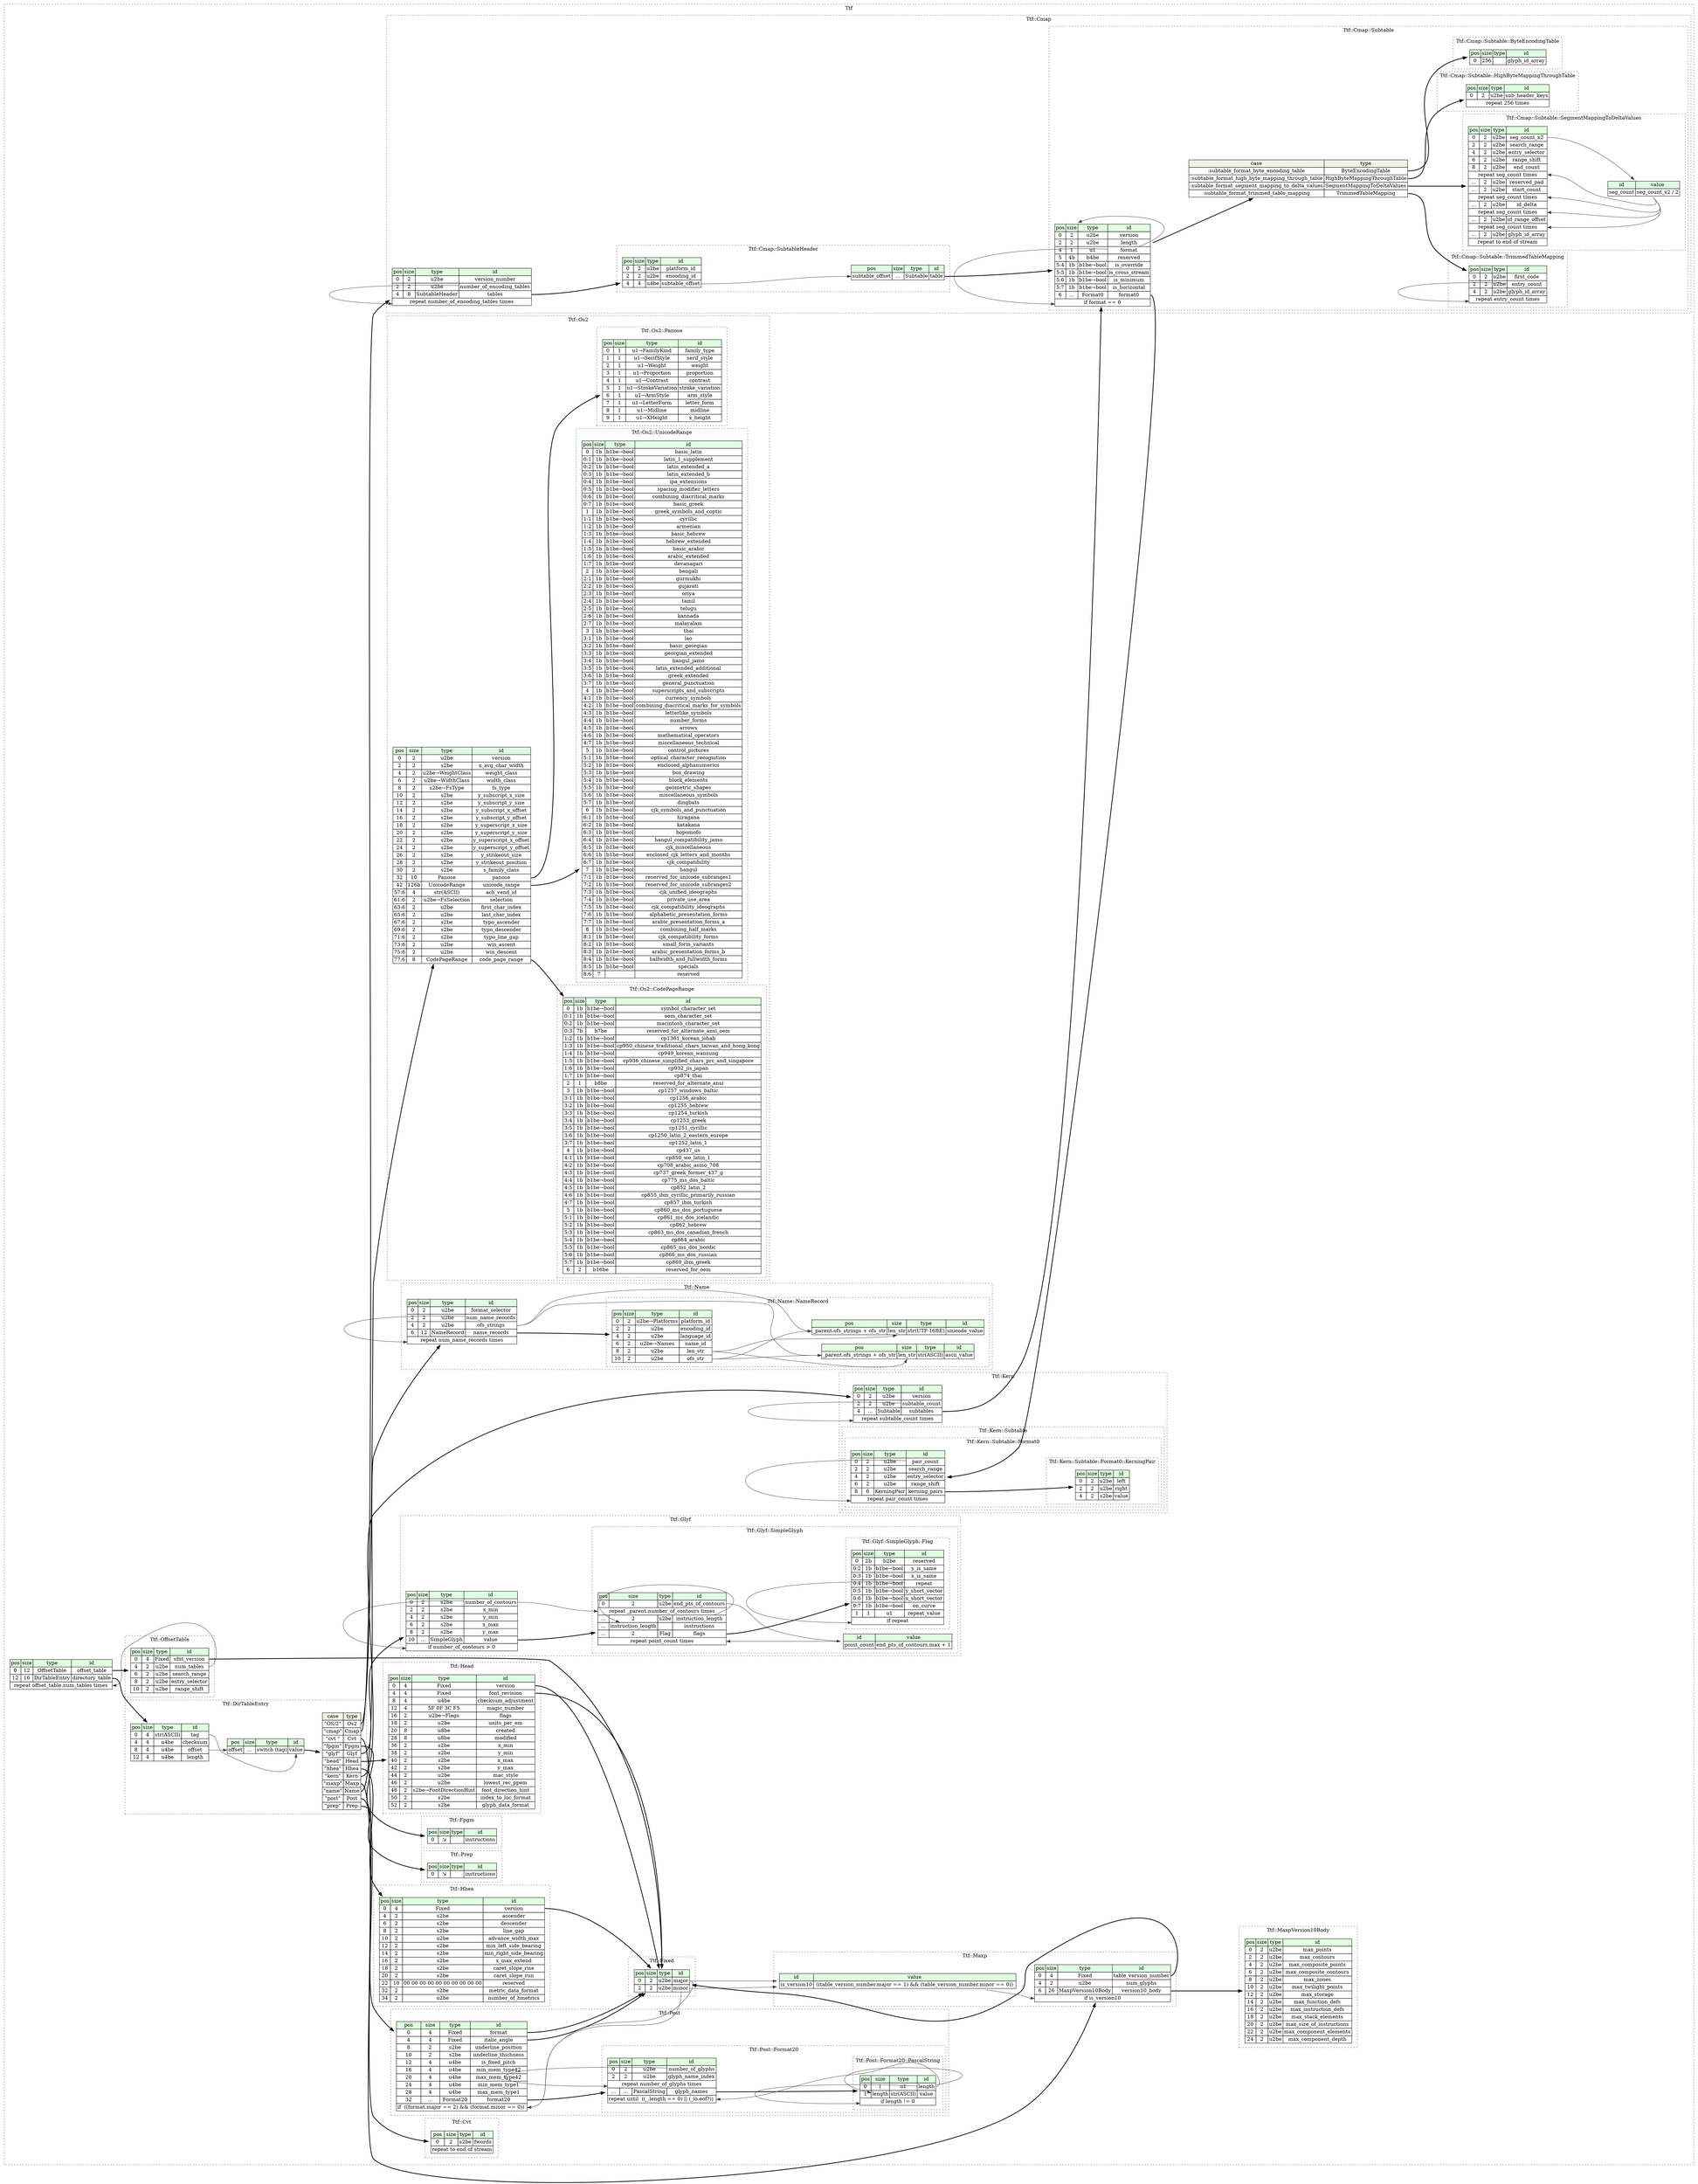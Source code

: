 digraph {
	rankdir=LR;
	node [shape=plaintext];
	subgraph cluster__ttf {
		label="Ttf";
		graph[style=dotted];

		ttf__seq [label=<<TABLE BORDER="0" CELLBORDER="1" CELLSPACING="0">
			<TR><TD BGCOLOR="#E0FFE0">pos</TD><TD BGCOLOR="#E0FFE0">size</TD><TD BGCOLOR="#E0FFE0">type</TD><TD BGCOLOR="#E0FFE0">id</TD></TR>
			<TR><TD PORT="offset_table_pos">0</TD><TD PORT="offset_table_size">12</TD><TD>OffsetTable</TD><TD PORT="offset_table_type">offset_table</TD></TR>
			<TR><TD PORT="directory_table_pos">12</TD><TD PORT="directory_table_size">16</TD><TD>DirTableEntry</TD><TD PORT="directory_table_type">directory_table</TD></TR>
			<TR><TD COLSPAN="4" PORT="directory_table__repeat">repeat offset_table.num_tables times</TD></TR>
		</TABLE>>];
		subgraph cluster__cmap {
			label="Ttf::Cmap";
			graph[style=dotted];

			cmap__seq [label=<<TABLE BORDER="0" CELLBORDER="1" CELLSPACING="0">
				<TR><TD BGCOLOR="#E0FFE0">pos</TD><TD BGCOLOR="#E0FFE0">size</TD><TD BGCOLOR="#E0FFE0">type</TD><TD BGCOLOR="#E0FFE0">id</TD></TR>
				<TR><TD PORT="version_number_pos">0</TD><TD PORT="version_number_size">2</TD><TD>u2be</TD><TD PORT="version_number_type">version_number</TD></TR>
				<TR><TD PORT="number_of_encoding_tables_pos">2</TD><TD PORT="number_of_encoding_tables_size">2</TD><TD>u2be</TD><TD PORT="number_of_encoding_tables_type">number_of_encoding_tables</TD></TR>
				<TR><TD PORT="tables_pos">4</TD><TD PORT="tables_size">8</TD><TD>SubtableHeader</TD><TD PORT="tables_type">tables</TD></TR>
				<TR><TD COLSPAN="4" PORT="tables__repeat">repeat number_of_encoding_tables times</TD></TR>
			</TABLE>>];
			subgraph cluster__subtable {
				label="Ttf::Cmap::Subtable";
				graph[style=dotted];

				subtable__seq [label=<<TABLE BORDER="0" CELLBORDER="1" CELLSPACING="0">
					<TR><TD BGCOLOR="#E0FFE0">pos</TD><TD BGCOLOR="#E0FFE0">size</TD><TD BGCOLOR="#E0FFE0">type</TD><TD BGCOLOR="#E0FFE0">id</TD></TR>
					<TR><TD PORT="format_pos">0</TD><TD PORT="format_size">2</TD><TD>u2be→SubtableFormat</TD><TD PORT="format_type">format</TD></TR>
					<TR><TD PORT="length_pos">2</TD><TD PORT="length_size">2</TD><TD>u2be</TD><TD PORT="length_type">length</TD></TR>
					<TR><TD PORT="version_pos">4</TD><TD PORT="version_size">2</TD><TD>u2be</TD><TD PORT="version_type">version</TD></TR>
					<TR><TD PORT="value_pos">6</TD><TD PORT="value_size">...</TD><TD>switch (format)</TD><TD PORT="value_type">value</TD></TR>
				</TABLE>>];
subtable__seq_value_switch [label=<<TABLE BORDER="0" CELLBORDER="1" CELLSPACING="0">
	<TR><TD BGCOLOR="#F0F2E4">case</TD><TD BGCOLOR="#F0F2E4">type</TD></TR>
	<TR><TD>:subtable_format_byte_encoding_table</TD><TD PORT="case0">ByteEncodingTable</TD></TR>
	<TR><TD>:subtable_format_high_byte_mapping_through_table</TD><TD PORT="case1">HighByteMappingThroughTable</TD></TR>
	<TR><TD>:subtable_format_segment_mapping_to_delta_values</TD><TD PORT="case2">SegmentMappingToDeltaValues</TD></TR>
	<TR><TD>:subtable_format_trimmed_table_mapping</TD><TD PORT="case3">TrimmedTableMapping</TD></TR>
</TABLE>>];
				subgraph cluster__byte_encoding_table {
					label="Ttf::Cmap::Subtable::ByteEncodingTable";
					graph[style=dotted];

					byte_encoding_table__seq [label=<<TABLE BORDER="0" CELLBORDER="1" CELLSPACING="0">
						<TR><TD BGCOLOR="#E0FFE0">pos</TD><TD BGCOLOR="#E0FFE0">size</TD><TD BGCOLOR="#E0FFE0">type</TD><TD BGCOLOR="#E0FFE0">id</TD></TR>
						<TR><TD PORT="glyph_id_array_pos">0</TD><TD PORT="glyph_id_array_size">256</TD><TD></TD><TD PORT="glyph_id_array_type">glyph_id_array</TD></TR>
					</TABLE>>];
				}
				subgraph cluster__high_byte_mapping_through_table {
					label="Ttf::Cmap::Subtable::HighByteMappingThroughTable";
					graph[style=dotted];

					high_byte_mapping_through_table__seq [label=<<TABLE BORDER="0" CELLBORDER="1" CELLSPACING="0">
						<TR><TD BGCOLOR="#E0FFE0">pos</TD><TD BGCOLOR="#E0FFE0">size</TD><TD BGCOLOR="#E0FFE0">type</TD><TD BGCOLOR="#E0FFE0">id</TD></TR>
						<TR><TD PORT="sub_header_keys_pos">0</TD><TD PORT="sub_header_keys_size">2</TD><TD>u2be</TD><TD PORT="sub_header_keys_type">sub_header_keys</TD></TR>
						<TR><TD COLSPAN="4" PORT="sub_header_keys__repeat">repeat 256 times</TD></TR>
					</TABLE>>];
				}
				subgraph cluster__segment_mapping_to_delta_values {
					label="Ttf::Cmap::Subtable::SegmentMappingToDeltaValues";
					graph[style=dotted];

					segment_mapping_to_delta_values__seq [label=<<TABLE BORDER="0" CELLBORDER="1" CELLSPACING="0">
						<TR><TD BGCOLOR="#E0FFE0">pos</TD><TD BGCOLOR="#E0FFE0">size</TD><TD BGCOLOR="#E0FFE0">type</TD><TD BGCOLOR="#E0FFE0">id</TD></TR>
						<TR><TD PORT="seg_count_x2_pos">0</TD><TD PORT="seg_count_x2_size">2</TD><TD>u2be</TD><TD PORT="seg_count_x2_type">seg_count_x2</TD></TR>
						<TR><TD PORT="search_range_pos">2</TD><TD PORT="search_range_size">2</TD><TD>u2be</TD><TD PORT="search_range_type">search_range</TD></TR>
						<TR><TD PORT="entry_selector_pos">4</TD><TD PORT="entry_selector_size">2</TD><TD>u2be</TD><TD PORT="entry_selector_type">entry_selector</TD></TR>
						<TR><TD PORT="range_shift_pos">6</TD><TD PORT="range_shift_size">2</TD><TD>u2be</TD><TD PORT="range_shift_type">range_shift</TD></TR>
						<TR><TD PORT="end_count_pos">8</TD><TD PORT="end_count_size">2</TD><TD>u2be</TD><TD PORT="end_count_type">end_count</TD></TR>
						<TR><TD COLSPAN="4" PORT="end_count__repeat">repeat seg_count times</TD></TR>
						<TR><TD PORT="reserved_pad_pos">...</TD><TD PORT="reserved_pad_size">2</TD><TD>u2be</TD><TD PORT="reserved_pad_type">reserved_pad</TD></TR>
						<TR><TD PORT="start_count_pos">...</TD><TD PORT="start_count_size">2</TD><TD>u2be</TD><TD PORT="start_count_type">start_count</TD></TR>
						<TR><TD COLSPAN="4" PORT="start_count__repeat">repeat seg_count times</TD></TR>
						<TR><TD PORT="id_delta_pos">...</TD><TD PORT="id_delta_size">2</TD><TD>u2be</TD><TD PORT="id_delta_type">id_delta</TD></TR>
						<TR><TD COLSPAN="4" PORT="id_delta__repeat">repeat seg_count times</TD></TR>
						<TR><TD PORT="id_range_offset_pos">...</TD><TD PORT="id_range_offset_size">2</TD><TD>u2be</TD><TD PORT="id_range_offset_type">id_range_offset</TD></TR>
						<TR><TD COLSPAN="4" PORT="id_range_offset__repeat">repeat seg_count times</TD></TR>
						<TR><TD PORT="glyph_id_array_pos">...</TD><TD PORT="glyph_id_array_size">2</TD><TD>u2be</TD><TD PORT="glyph_id_array_type">glyph_id_array</TD></TR>
						<TR><TD COLSPAN="4" PORT="glyph_id_array__repeat">repeat to end of stream</TD></TR>
					</TABLE>>];
					segment_mapping_to_delta_values__inst__seg_count [label=<<TABLE BORDER="0" CELLBORDER="1" CELLSPACING="0">
						<TR><TD BGCOLOR="#E0FFE0">id</TD><TD BGCOLOR="#E0FFE0">value</TD></TR>
						<TR><TD>seg_count</TD><TD>seg_count_x2 / 2</TD></TR>
					</TABLE>>];
				}
				subgraph cluster__trimmed_table_mapping {
					label="Ttf::Cmap::Subtable::TrimmedTableMapping";
					graph[style=dotted];

					trimmed_table_mapping__seq [label=<<TABLE BORDER="0" CELLBORDER="1" CELLSPACING="0">
						<TR><TD BGCOLOR="#E0FFE0">pos</TD><TD BGCOLOR="#E0FFE0">size</TD><TD BGCOLOR="#E0FFE0">type</TD><TD BGCOLOR="#E0FFE0">id</TD></TR>
						<TR><TD PORT="first_code_pos">0</TD><TD PORT="first_code_size">2</TD><TD>u2be</TD><TD PORT="first_code_type">first_code</TD></TR>
						<TR><TD PORT="entry_count_pos">2</TD><TD PORT="entry_count_size">2</TD><TD>u2be</TD><TD PORT="entry_count_type">entry_count</TD></TR>
						<TR><TD PORT="glyph_id_array_pos">4</TD><TD PORT="glyph_id_array_size">2</TD><TD>u2be</TD><TD PORT="glyph_id_array_type">glyph_id_array</TD></TR>
						<TR><TD COLSPAN="4" PORT="glyph_id_array__repeat">repeat entry_count times</TD></TR>
					</TABLE>>];
				}
			}
			subgraph cluster__subtable_header {
				label="Ttf::Cmap::SubtableHeader";
				graph[style=dotted];

				subtable_header__seq [label=<<TABLE BORDER="0" CELLBORDER="1" CELLSPACING="0">
					<TR><TD BGCOLOR="#E0FFE0">pos</TD><TD BGCOLOR="#E0FFE0">size</TD><TD BGCOLOR="#E0FFE0">type</TD><TD BGCOLOR="#E0FFE0">id</TD></TR>
					<TR><TD PORT="platform_id_pos">0</TD><TD PORT="platform_id_size">2</TD><TD>u2be</TD><TD PORT="platform_id_type">platform_id</TD></TR>
					<TR><TD PORT="encoding_id_pos">2</TD><TD PORT="encoding_id_size">2</TD><TD>u2be</TD><TD PORT="encoding_id_type">encoding_id</TD></TR>
					<TR><TD PORT="subtable_offset_pos">4</TD><TD PORT="subtable_offset_size">4</TD><TD>u4be</TD><TD PORT="subtable_offset_type">subtable_offset</TD></TR>
				</TABLE>>];
				subtable_header__inst__table [label=<<TABLE BORDER="0" CELLBORDER="1" CELLSPACING="0">
					<TR><TD BGCOLOR="#E0FFE0">pos</TD><TD BGCOLOR="#E0FFE0">size</TD><TD BGCOLOR="#E0FFE0">type</TD><TD BGCOLOR="#E0FFE0">id</TD></TR>
					<TR><TD PORT="table_pos">subtable_offset</TD><TD PORT="table_size">...</TD><TD>Subtable</TD><TD PORT="table_type">table</TD></TR>
				</TABLE>>];
			}
		}
		subgraph cluster__cvt {
			label="Ttf::Cvt";
			graph[style=dotted];

			cvt__seq [label=<<TABLE BORDER="0" CELLBORDER="1" CELLSPACING="0">
				<TR><TD BGCOLOR="#E0FFE0">pos</TD><TD BGCOLOR="#E0FFE0">size</TD><TD BGCOLOR="#E0FFE0">type</TD><TD BGCOLOR="#E0FFE0">id</TD></TR>
				<TR><TD PORT="fwords_pos">0</TD><TD PORT="fwords_size">2</TD><TD>s2be</TD><TD PORT="fwords_type">fwords</TD></TR>
				<TR><TD COLSPAN="4" PORT="fwords__repeat">repeat to end of stream</TD></TR>
			</TABLE>>];
		}
		subgraph cluster__dir_table_entry {
			label="Ttf::DirTableEntry";
			graph[style=dotted];

			dir_table_entry__seq [label=<<TABLE BORDER="0" CELLBORDER="1" CELLSPACING="0">
				<TR><TD BGCOLOR="#E0FFE0">pos</TD><TD BGCOLOR="#E0FFE0">size</TD><TD BGCOLOR="#E0FFE0">type</TD><TD BGCOLOR="#E0FFE0">id</TD></TR>
				<TR><TD PORT="tag_pos">0</TD><TD PORT="tag_size">4</TD><TD>str(ASCII)</TD><TD PORT="tag_type">tag</TD></TR>
				<TR><TD PORT="checksum_pos">4</TD><TD PORT="checksum_size">4</TD><TD>u4be</TD><TD PORT="checksum_type">checksum</TD></TR>
				<TR><TD PORT="offset_pos">8</TD><TD PORT="offset_size">4</TD><TD>u4be</TD><TD PORT="offset_type">offset</TD></TR>
				<TR><TD PORT="length_pos">12</TD><TD PORT="length_size">4</TD><TD>u4be</TD><TD PORT="length_type">length</TD></TR>
			</TABLE>>];
			dir_table_entry__inst__value [label=<<TABLE BORDER="0" CELLBORDER="1" CELLSPACING="0">
				<TR><TD BGCOLOR="#E0FFE0">pos</TD><TD BGCOLOR="#E0FFE0">size</TD><TD BGCOLOR="#E0FFE0">type</TD><TD BGCOLOR="#E0FFE0">id</TD></TR>
				<TR><TD PORT="value_pos">offset</TD><TD PORT="value_size">...</TD><TD>switch (tag)</TD><TD PORT="value_type">value</TD></TR>
			</TABLE>>];
dir_table_entry__inst__value_value_switch [label=<<TABLE BORDER="0" CELLBORDER="1" CELLSPACING="0">
	<TR><TD BGCOLOR="#F0F2E4">case</TD><TD BGCOLOR="#F0F2E4">type</TD></TR>
	<TR><TD>&quot;OS/2&quot;</TD><TD PORT="case0">Os2</TD></TR>
	<TR><TD>&quot;cmap&quot;</TD><TD PORT="case1">Cmap</TD></TR>
	<TR><TD>&quot;cvt &quot;</TD><TD PORT="case2">Cvt</TD></TR>
	<TR><TD>&quot;fpgm&quot;</TD><TD PORT="case3">Fpgm</TD></TR>
	<TR><TD>&quot;glyf&quot;</TD><TD PORT="case4">Glyf</TD></TR>
	<TR><TD>&quot;head&quot;</TD><TD PORT="case5">Head</TD></TR>
	<TR><TD>&quot;hhea&quot;</TD><TD PORT="case6">Hhea</TD></TR>
	<TR><TD>&quot;kern&quot;</TD><TD PORT="case7">Kern</TD></TR>
	<TR><TD>&quot;maxp&quot;</TD><TD PORT="case8">Maxp</TD></TR>
	<TR><TD>&quot;name&quot;</TD><TD PORT="case9">Name</TD></TR>
	<TR><TD>&quot;post&quot;</TD><TD PORT="case10">Post</TD></TR>
	<TR><TD>&quot;prep&quot;</TD><TD PORT="case11">Prep</TD></TR>
</TABLE>>];
		}
		subgraph cluster__fixed {
			label="Ttf::Fixed";
			graph[style=dotted];

			fixed__seq [label=<<TABLE BORDER="0" CELLBORDER="1" CELLSPACING="0">
				<TR><TD BGCOLOR="#E0FFE0">pos</TD><TD BGCOLOR="#E0FFE0">size</TD><TD BGCOLOR="#E0FFE0">type</TD><TD BGCOLOR="#E0FFE0">id</TD></TR>
				<TR><TD PORT="major_pos">0</TD><TD PORT="major_size">2</TD><TD>u2be</TD><TD PORT="major_type">major</TD></TR>
				<TR><TD PORT="minor_pos">2</TD><TD PORT="minor_size">2</TD><TD>u2be</TD><TD PORT="minor_type">minor</TD></TR>
			</TABLE>>];
		}
		subgraph cluster__fpgm {
			label="Ttf::Fpgm";
			graph[style=dotted];

			fpgm__seq [label=<<TABLE BORDER="0" CELLBORDER="1" CELLSPACING="0">
				<TR><TD BGCOLOR="#E0FFE0">pos</TD><TD BGCOLOR="#E0FFE0">size</TD><TD BGCOLOR="#E0FFE0">type</TD><TD BGCOLOR="#E0FFE0">id</TD></TR>
				<TR><TD PORT="instructions_pos">0</TD><TD PORT="instructions_size">⇲</TD><TD></TD><TD PORT="instructions_type">instructions</TD></TR>
			</TABLE>>];
		}
		subgraph cluster__glyf {
			label="Ttf::Glyf";
			graph[style=dotted];

			glyf__seq [label=<<TABLE BORDER="0" CELLBORDER="1" CELLSPACING="0">
				<TR><TD BGCOLOR="#E0FFE0">pos</TD><TD BGCOLOR="#E0FFE0">size</TD><TD BGCOLOR="#E0FFE0">type</TD><TD BGCOLOR="#E0FFE0">id</TD></TR>
				<TR><TD PORT="number_of_contours_pos">0</TD><TD PORT="number_of_contours_size">2</TD><TD>s2be</TD><TD PORT="number_of_contours_type">number_of_contours</TD></TR>
				<TR><TD PORT="x_min_pos">2</TD><TD PORT="x_min_size">2</TD><TD>s2be</TD><TD PORT="x_min_type">x_min</TD></TR>
				<TR><TD PORT="y_min_pos">4</TD><TD PORT="y_min_size">2</TD><TD>s2be</TD><TD PORT="y_min_type">y_min</TD></TR>
				<TR><TD PORT="x_max_pos">6</TD><TD PORT="x_max_size">2</TD><TD>s2be</TD><TD PORT="x_max_type">x_max</TD></TR>
				<TR><TD PORT="y_max_pos">8</TD><TD PORT="y_max_size">2</TD><TD>s2be</TD><TD PORT="y_max_type">y_max</TD></TR>
				<TR><TD PORT="value_pos">10</TD><TD PORT="value_size">...</TD><TD>SimpleGlyph</TD><TD PORT="value_type">value</TD></TR>
				<TR><TD COLSPAN="4" PORT="value__if">if number_of_contours &gt; 0</TD></TR>
			</TABLE>>];
			subgraph cluster__simple_glyph {
				label="Ttf::Glyf::SimpleGlyph";
				graph[style=dotted];

				simple_glyph__seq [label=<<TABLE BORDER="0" CELLBORDER="1" CELLSPACING="0">
					<TR><TD BGCOLOR="#E0FFE0">pos</TD><TD BGCOLOR="#E0FFE0">size</TD><TD BGCOLOR="#E0FFE0">type</TD><TD BGCOLOR="#E0FFE0">id</TD></TR>
					<TR><TD PORT="end_pts_of_contours_pos">0</TD><TD PORT="end_pts_of_contours_size">2</TD><TD>u2be</TD><TD PORT="end_pts_of_contours_type">end_pts_of_contours</TD></TR>
					<TR><TD COLSPAN="4" PORT="end_pts_of_contours__repeat">repeat _parent.number_of_contours times</TD></TR>
					<TR><TD PORT="instruction_length_pos">...</TD><TD PORT="instruction_length_size">2</TD><TD>u2be</TD><TD PORT="instruction_length_type">instruction_length</TD></TR>
					<TR><TD PORT="instructions_pos">...</TD><TD PORT="instructions_size">instruction_length</TD><TD></TD><TD PORT="instructions_type">instructions</TD></TR>
					<TR><TD PORT="flags_pos">...</TD><TD PORT="flags_size">2</TD><TD>Flag</TD><TD PORT="flags_type">flags</TD></TR>
					<TR><TD COLSPAN="4" PORT="flags__repeat">repeat point_count times</TD></TR>
				</TABLE>>];
				simple_glyph__inst__point_count [label=<<TABLE BORDER="0" CELLBORDER="1" CELLSPACING="0">
					<TR><TD BGCOLOR="#E0FFE0">id</TD><TD BGCOLOR="#E0FFE0">value</TD></TR>
					<TR><TD>point_count</TD><TD>end_pts_of_contours.max + 1</TD></TR>
				</TABLE>>];
				subgraph cluster__flag {
					label="Ttf::Glyf::SimpleGlyph::Flag";
					graph[style=dotted];

					flag__seq [label=<<TABLE BORDER="0" CELLBORDER="1" CELLSPACING="0">
						<TR><TD BGCOLOR="#E0FFE0">pos</TD><TD BGCOLOR="#E0FFE0">size</TD><TD BGCOLOR="#E0FFE0">type</TD><TD BGCOLOR="#E0FFE0">id</TD></TR>
						<TR><TD PORT="reserved_pos">0</TD><TD PORT="reserved_size">2b</TD><TD>b2be</TD><TD PORT="reserved_type">reserved</TD></TR>
						<TR><TD PORT="y_is_same_pos">0:2</TD><TD PORT="y_is_same_size">1b</TD><TD>b1be→bool</TD><TD PORT="y_is_same_type">y_is_same</TD></TR>
						<TR><TD PORT="x_is_same_pos">0:3</TD><TD PORT="x_is_same_size">1b</TD><TD>b1be→bool</TD><TD PORT="x_is_same_type">x_is_same</TD></TR>
						<TR><TD PORT="repeat_pos">0:4</TD><TD PORT="repeat_size">1b</TD><TD>b1be→bool</TD><TD PORT="repeat_type">repeat</TD></TR>
						<TR><TD PORT="y_short_vector_pos">0:5</TD><TD PORT="y_short_vector_size">1b</TD><TD>b1be→bool</TD><TD PORT="y_short_vector_type">y_short_vector</TD></TR>
						<TR><TD PORT="x_short_vector_pos">0:6</TD><TD PORT="x_short_vector_size">1b</TD><TD>b1be→bool</TD><TD PORT="x_short_vector_type">x_short_vector</TD></TR>
						<TR><TD PORT="on_curve_pos">0:7</TD><TD PORT="on_curve_size">1b</TD><TD>b1be→bool</TD><TD PORT="on_curve_type">on_curve</TD></TR>
						<TR><TD PORT="repeat_value_pos">1</TD><TD PORT="repeat_value_size">1</TD><TD>u1</TD><TD PORT="repeat_value_type">repeat_value</TD></TR>
						<TR><TD COLSPAN="4" PORT="repeat_value__if">if repeat</TD></TR>
					</TABLE>>];
				}
			}
		}
		subgraph cluster__head {
			label="Ttf::Head";
			graph[style=dotted];

			head__seq [label=<<TABLE BORDER="0" CELLBORDER="1" CELLSPACING="0">
				<TR><TD BGCOLOR="#E0FFE0">pos</TD><TD BGCOLOR="#E0FFE0">size</TD><TD BGCOLOR="#E0FFE0">type</TD><TD BGCOLOR="#E0FFE0">id</TD></TR>
				<TR><TD PORT="version_pos">0</TD><TD PORT="version_size">4</TD><TD>Fixed</TD><TD PORT="version_type">version</TD></TR>
				<TR><TD PORT="font_revision_pos">4</TD><TD PORT="font_revision_size">4</TD><TD>Fixed</TD><TD PORT="font_revision_type">font_revision</TD></TR>
				<TR><TD PORT="checksum_adjustment_pos">8</TD><TD PORT="checksum_adjustment_size">4</TD><TD>u4be</TD><TD PORT="checksum_adjustment_type">checksum_adjustment</TD></TR>
				<TR><TD PORT="magic_number_pos">12</TD><TD PORT="magic_number_size">4</TD><TD>5F 0F 3C F5</TD><TD PORT="magic_number_type">magic_number</TD></TR>
				<TR><TD PORT="flags_pos">16</TD><TD PORT="flags_size">2</TD><TD>u2be→Flags</TD><TD PORT="flags_type">flags</TD></TR>
				<TR><TD PORT="units_per_em_pos">18</TD><TD PORT="units_per_em_size">2</TD><TD>u2be</TD><TD PORT="units_per_em_type">units_per_em</TD></TR>
				<TR><TD PORT="created_pos">20</TD><TD PORT="created_size">8</TD><TD>u8be</TD><TD PORT="created_type">created</TD></TR>
				<TR><TD PORT="modified_pos">28</TD><TD PORT="modified_size">8</TD><TD>u8be</TD><TD PORT="modified_type">modified</TD></TR>
				<TR><TD PORT="x_min_pos">36</TD><TD PORT="x_min_size">2</TD><TD>s2be</TD><TD PORT="x_min_type">x_min</TD></TR>
				<TR><TD PORT="y_min_pos">38</TD><TD PORT="y_min_size">2</TD><TD>s2be</TD><TD PORT="y_min_type">y_min</TD></TR>
				<TR><TD PORT="x_max_pos">40</TD><TD PORT="x_max_size">2</TD><TD>s2be</TD><TD PORT="x_max_type">x_max</TD></TR>
				<TR><TD PORT="y_max_pos">42</TD><TD PORT="y_max_size">2</TD><TD>s2be</TD><TD PORT="y_max_type">y_max</TD></TR>
				<TR><TD PORT="mac_style_pos">44</TD><TD PORT="mac_style_size">2</TD><TD>u2be</TD><TD PORT="mac_style_type">mac_style</TD></TR>
				<TR><TD PORT="lowest_rec_ppem_pos">46</TD><TD PORT="lowest_rec_ppem_size">2</TD><TD>u2be</TD><TD PORT="lowest_rec_ppem_type">lowest_rec_ppem</TD></TR>
				<TR><TD PORT="font_direction_hint_pos">48</TD><TD PORT="font_direction_hint_size">2</TD><TD>s2be→FontDirectionHint</TD><TD PORT="font_direction_hint_type">font_direction_hint</TD></TR>
				<TR><TD PORT="index_to_loc_format_pos">50</TD><TD PORT="index_to_loc_format_size">2</TD><TD>s2be</TD><TD PORT="index_to_loc_format_type">index_to_loc_format</TD></TR>
				<TR><TD PORT="glyph_data_format_pos">52</TD><TD PORT="glyph_data_format_size">2</TD><TD>s2be</TD><TD PORT="glyph_data_format_type">glyph_data_format</TD></TR>
			</TABLE>>];
		}
		subgraph cluster__hhea {
			label="Ttf::Hhea";
			graph[style=dotted];

			hhea__seq [label=<<TABLE BORDER="0" CELLBORDER="1" CELLSPACING="0">
				<TR><TD BGCOLOR="#E0FFE0">pos</TD><TD BGCOLOR="#E0FFE0">size</TD><TD BGCOLOR="#E0FFE0">type</TD><TD BGCOLOR="#E0FFE0">id</TD></TR>
				<TR><TD PORT="version_pos">0</TD><TD PORT="version_size">4</TD><TD>Fixed</TD><TD PORT="version_type">version</TD></TR>
				<TR><TD PORT="ascender_pos">4</TD><TD PORT="ascender_size">2</TD><TD>s2be</TD><TD PORT="ascender_type">ascender</TD></TR>
				<TR><TD PORT="descender_pos">6</TD><TD PORT="descender_size">2</TD><TD>s2be</TD><TD PORT="descender_type">descender</TD></TR>
				<TR><TD PORT="line_gap_pos">8</TD><TD PORT="line_gap_size">2</TD><TD>s2be</TD><TD PORT="line_gap_type">line_gap</TD></TR>
				<TR><TD PORT="advance_width_max_pos">10</TD><TD PORT="advance_width_max_size">2</TD><TD>u2be</TD><TD PORT="advance_width_max_type">advance_width_max</TD></TR>
				<TR><TD PORT="min_left_side_bearing_pos">12</TD><TD PORT="min_left_side_bearing_size">2</TD><TD>s2be</TD><TD PORT="min_left_side_bearing_type">min_left_side_bearing</TD></TR>
				<TR><TD PORT="min_right_side_bearing_pos">14</TD><TD PORT="min_right_side_bearing_size">2</TD><TD>s2be</TD><TD PORT="min_right_side_bearing_type">min_right_side_bearing</TD></TR>
				<TR><TD PORT="x_max_extend_pos">16</TD><TD PORT="x_max_extend_size">2</TD><TD>s2be</TD><TD PORT="x_max_extend_type">x_max_extend</TD></TR>
				<TR><TD PORT="caret_slope_rise_pos">18</TD><TD PORT="caret_slope_rise_size">2</TD><TD>s2be</TD><TD PORT="caret_slope_rise_type">caret_slope_rise</TD></TR>
				<TR><TD PORT="caret_slope_run_pos">20</TD><TD PORT="caret_slope_run_size">2</TD><TD>s2be</TD><TD PORT="caret_slope_run_type">caret_slope_run</TD></TR>
				<TR><TD PORT="reserved_pos">22</TD><TD PORT="reserved_size">10</TD><TD>00 00 00 00 00 00 00 00 00 00</TD><TD PORT="reserved_type">reserved</TD></TR>
				<TR><TD PORT="metric_data_format_pos">32</TD><TD PORT="metric_data_format_size">2</TD><TD>s2be</TD><TD PORT="metric_data_format_type">metric_data_format</TD></TR>
				<TR><TD PORT="number_of_hmetrics_pos">34</TD><TD PORT="number_of_hmetrics_size">2</TD><TD>u2be</TD><TD PORT="number_of_hmetrics_type">number_of_hmetrics</TD></TR>
			</TABLE>>];
		}
		subgraph cluster__kern {
			label="Ttf::Kern";
			graph[style=dotted];

			kern__seq [label=<<TABLE BORDER="0" CELLBORDER="1" CELLSPACING="0">
				<TR><TD BGCOLOR="#E0FFE0">pos</TD><TD BGCOLOR="#E0FFE0">size</TD><TD BGCOLOR="#E0FFE0">type</TD><TD BGCOLOR="#E0FFE0">id</TD></TR>
				<TR><TD PORT="version_pos">0</TD><TD PORT="version_size">2</TD><TD>u2be</TD><TD PORT="version_type">version</TD></TR>
				<TR><TD PORT="subtable_count_pos">2</TD><TD PORT="subtable_count_size">2</TD><TD>u2be</TD><TD PORT="subtable_count_type">subtable_count</TD></TR>
				<TR><TD PORT="subtables_pos">4</TD><TD PORT="subtables_size">...</TD><TD>Subtable</TD><TD PORT="subtables_type">subtables</TD></TR>
				<TR><TD COLSPAN="4" PORT="subtables__repeat">repeat subtable_count times</TD></TR>
			</TABLE>>];
			subgraph cluster__subtable {
				label="Ttf::Kern::Subtable";
				graph[style=dotted];

				subtable__seq [label=<<TABLE BORDER="0" CELLBORDER="1" CELLSPACING="0">
					<TR><TD BGCOLOR="#E0FFE0">pos</TD><TD BGCOLOR="#E0FFE0">size</TD><TD BGCOLOR="#E0FFE0">type</TD><TD BGCOLOR="#E0FFE0">id</TD></TR>
					<TR><TD PORT="version_pos">0</TD><TD PORT="version_size">2</TD><TD>u2be</TD><TD PORT="version_type">version</TD></TR>
					<TR><TD PORT="length_pos">2</TD><TD PORT="length_size">2</TD><TD>u2be</TD><TD PORT="length_type">length</TD></TR>
					<TR><TD PORT="format_pos">4</TD><TD PORT="format_size">1</TD><TD>u1</TD><TD PORT="format_type">format</TD></TR>
					<TR><TD PORT="reserved_pos">5</TD><TD PORT="reserved_size">4b</TD><TD>b4be</TD><TD PORT="reserved_type">reserved</TD></TR>
					<TR><TD PORT="is_override_pos">5:4</TD><TD PORT="is_override_size">1b</TD><TD>b1be→bool</TD><TD PORT="is_override_type">is_override</TD></TR>
					<TR><TD PORT="is_cross_stream_pos">5:5</TD><TD PORT="is_cross_stream_size">1b</TD><TD>b1be→bool</TD><TD PORT="is_cross_stream_type">is_cross_stream</TD></TR>
					<TR><TD PORT="is_minimum_pos">5:6</TD><TD PORT="is_minimum_size">1b</TD><TD>b1be→bool</TD><TD PORT="is_minimum_type">is_minimum</TD></TR>
					<TR><TD PORT="is_horizontal_pos">5:7</TD><TD PORT="is_horizontal_size">1b</TD><TD>b1be→bool</TD><TD PORT="is_horizontal_type">is_horizontal</TD></TR>
					<TR><TD PORT="format0_pos">6</TD><TD PORT="format0_size">...</TD><TD>Format0</TD><TD PORT="format0_type">format0</TD></TR>
					<TR><TD COLSPAN="4" PORT="format0__if">if format == 0</TD></TR>
				</TABLE>>];
				subgraph cluster__format0 {
					label="Ttf::Kern::Subtable::Format0";
					graph[style=dotted];

					format0__seq [label=<<TABLE BORDER="0" CELLBORDER="1" CELLSPACING="0">
						<TR><TD BGCOLOR="#E0FFE0">pos</TD><TD BGCOLOR="#E0FFE0">size</TD><TD BGCOLOR="#E0FFE0">type</TD><TD BGCOLOR="#E0FFE0">id</TD></TR>
						<TR><TD PORT="pair_count_pos">0</TD><TD PORT="pair_count_size">2</TD><TD>u2be</TD><TD PORT="pair_count_type">pair_count</TD></TR>
						<TR><TD PORT="search_range_pos">2</TD><TD PORT="search_range_size">2</TD><TD>u2be</TD><TD PORT="search_range_type">search_range</TD></TR>
						<TR><TD PORT="entry_selector_pos">4</TD><TD PORT="entry_selector_size">2</TD><TD>u2be</TD><TD PORT="entry_selector_type">entry_selector</TD></TR>
						<TR><TD PORT="range_shift_pos">6</TD><TD PORT="range_shift_size">2</TD><TD>u2be</TD><TD PORT="range_shift_type">range_shift</TD></TR>
						<TR><TD PORT="kerning_pairs_pos">8</TD><TD PORT="kerning_pairs_size">6</TD><TD>KerningPair</TD><TD PORT="kerning_pairs_type">kerning_pairs</TD></TR>
						<TR><TD COLSPAN="4" PORT="kerning_pairs__repeat">repeat pair_count times</TD></TR>
					</TABLE>>];
					subgraph cluster__kerning_pair {
						label="Ttf::Kern::Subtable::Format0::KerningPair";
						graph[style=dotted];

						kerning_pair__seq [label=<<TABLE BORDER="0" CELLBORDER="1" CELLSPACING="0">
							<TR><TD BGCOLOR="#E0FFE0">pos</TD><TD BGCOLOR="#E0FFE0">size</TD><TD BGCOLOR="#E0FFE0">type</TD><TD BGCOLOR="#E0FFE0">id</TD></TR>
							<TR><TD PORT="left_pos">0</TD><TD PORT="left_size">2</TD><TD>u2be</TD><TD PORT="left_type">left</TD></TR>
							<TR><TD PORT="right_pos">2</TD><TD PORT="right_size">2</TD><TD>u2be</TD><TD PORT="right_type">right</TD></TR>
							<TR><TD PORT="value_pos">4</TD><TD PORT="value_size">2</TD><TD>s2be</TD><TD PORT="value_type">value</TD></TR>
						</TABLE>>];
					}
				}
			}
		}
		subgraph cluster__maxp {
			label="Ttf::Maxp";
			graph[style=dotted];

			maxp__seq [label=<<TABLE BORDER="0" CELLBORDER="1" CELLSPACING="0">
				<TR><TD BGCOLOR="#E0FFE0">pos</TD><TD BGCOLOR="#E0FFE0">size</TD><TD BGCOLOR="#E0FFE0">type</TD><TD BGCOLOR="#E0FFE0">id</TD></TR>
				<TR><TD PORT="table_version_number_pos">0</TD><TD PORT="table_version_number_size">4</TD><TD>Fixed</TD><TD PORT="table_version_number_type">table_version_number</TD></TR>
				<TR><TD PORT="num_glyphs_pos">4</TD><TD PORT="num_glyphs_size">2</TD><TD>u2be</TD><TD PORT="num_glyphs_type">num_glyphs</TD></TR>
				<TR><TD PORT="version10_body_pos">6</TD><TD PORT="version10_body_size">26</TD><TD>MaxpVersion10Body</TD><TD PORT="version10_body_type">version10_body</TD></TR>
				<TR><TD COLSPAN="4" PORT="version10_body__if">if is_version10</TD></TR>
			</TABLE>>];
			maxp__inst__is_version10 [label=<<TABLE BORDER="0" CELLBORDER="1" CELLSPACING="0">
				<TR><TD BGCOLOR="#E0FFE0">id</TD><TD BGCOLOR="#E0FFE0">value</TD></TR>
				<TR><TD>is_version10</TD><TD> ((table_version_number.major == 1) &amp;&amp; (table_version_number.minor == 0)) </TD></TR>
			</TABLE>>];
		}
		subgraph cluster__maxp_version10_body {
			label="Ttf::MaxpVersion10Body";
			graph[style=dotted];

			maxp_version10_body__seq [label=<<TABLE BORDER="0" CELLBORDER="1" CELLSPACING="0">
				<TR><TD BGCOLOR="#E0FFE0">pos</TD><TD BGCOLOR="#E0FFE0">size</TD><TD BGCOLOR="#E0FFE0">type</TD><TD BGCOLOR="#E0FFE0">id</TD></TR>
				<TR><TD PORT="max_points_pos">0</TD><TD PORT="max_points_size">2</TD><TD>u2be</TD><TD PORT="max_points_type">max_points</TD></TR>
				<TR><TD PORT="max_contours_pos">2</TD><TD PORT="max_contours_size">2</TD><TD>u2be</TD><TD PORT="max_contours_type">max_contours</TD></TR>
				<TR><TD PORT="max_composite_points_pos">4</TD><TD PORT="max_composite_points_size">2</TD><TD>u2be</TD><TD PORT="max_composite_points_type">max_composite_points</TD></TR>
				<TR><TD PORT="max_composite_contours_pos">6</TD><TD PORT="max_composite_contours_size">2</TD><TD>u2be</TD><TD PORT="max_composite_contours_type">max_composite_contours</TD></TR>
				<TR><TD PORT="max_zones_pos">8</TD><TD PORT="max_zones_size">2</TD><TD>u2be</TD><TD PORT="max_zones_type">max_zones</TD></TR>
				<TR><TD PORT="max_twilight_points_pos">10</TD><TD PORT="max_twilight_points_size">2</TD><TD>u2be</TD><TD PORT="max_twilight_points_type">max_twilight_points</TD></TR>
				<TR><TD PORT="max_storage_pos">12</TD><TD PORT="max_storage_size">2</TD><TD>u2be</TD><TD PORT="max_storage_type">max_storage</TD></TR>
				<TR><TD PORT="max_function_defs_pos">14</TD><TD PORT="max_function_defs_size">2</TD><TD>u2be</TD><TD PORT="max_function_defs_type">max_function_defs</TD></TR>
				<TR><TD PORT="max_instruction_defs_pos">16</TD><TD PORT="max_instruction_defs_size">2</TD><TD>u2be</TD><TD PORT="max_instruction_defs_type">max_instruction_defs</TD></TR>
				<TR><TD PORT="max_stack_elements_pos">18</TD><TD PORT="max_stack_elements_size">2</TD><TD>u2be</TD><TD PORT="max_stack_elements_type">max_stack_elements</TD></TR>
				<TR><TD PORT="max_size_of_instructions_pos">20</TD><TD PORT="max_size_of_instructions_size">2</TD><TD>u2be</TD><TD PORT="max_size_of_instructions_type">max_size_of_instructions</TD></TR>
				<TR><TD PORT="max_component_elements_pos">22</TD><TD PORT="max_component_elements_size">2</TD><TD>u2be</TD><TD PORT="max_component_elements_type">max_component_elements</TD></TR>
				<TR><TD PORT="max_component_depth_pos">24</TD><TD PORT="max_component_depth_size">2</TD><TD>u2be</TD><TD PORT="max_component_depth_type">max_component_depth</TD></TR>
			</TABLE>>];
		}
		subgraph cluster__name {
			label="Ttf::Name";
			graph[style=dotted];

			name__seq [label=<<TABLE BORDER="0" CELLBORDER="1" CELLSPACING="0">
				<TR><TD BGCOLOR="#E0FFE0">pos</TD><TD BGCOLOR="#E0FFE0">size</TD><TD BGCOLOR="#E0FFE0">type</TD><TD BGCOLOR="#E0FFE0">id</TD></TR>
				<TR><TD PORT="format_selector_pos">0</TD><TD PORT="format_selector_size">2</TD><TD>u2be</TD><TD PORT="format_selector_type">format_selector</TD></TR>
				<TR><TD PORT="num_name_records_pos">2</TD><TD PORT="num_name_records_size">2</TD><TD>u2be</TD><TD PORT="num_name_records_type">num_name_records</TD></TR>
				<TR><TD PORT="ofs_strings_pos">4</TD><TD PORT="ofs_strings_size">2</TD><TD>u2be</TD><TD PORT="ofs_strings_type">ofs_strings</TD></TR>
				<TR><TD PORT="name_records_pos">6</TD><TD PORT="name_records_size">12</TD><TD>NameRecord</TD><TD PORT="name_records_type">name_records</TD></TR>
				<TR><TD COLSPAN="4" PORT="name_records__repeat">repeat num_name_records times</TD></TR>
			</TABLE>>];
			subgraph cluster__name_record {
				label="Ttf::Name::NameRecord";
				graph[style=dotted];

				name_record__seq [label=<<TABLE BORDER="0" CELLBORDER="1" CELLSPACING="0">
					<TR><TD BGCOLOR="#E0FFE0">pos</TD><TD BGCOLOR="#E0FFE0">size</TD><TD BGCOLOR="#E0FFE0">type</TD><TD BGCOLOR="#E0FFE0">id</TD></TR>
					<TR><TD PORT="platform_id_pos">0</TD><TD PORT="platform_id_size">2</TD><TD>u2be→Platforms</TD><TD PORT="platform_id_type">platform_id</TD></TR>
					<TR><TD PORT="encoding_id_pos">2</TD><TD PORT="encoding_id_size">2</TD><TD>u2be</TD><TD PORT="encoding_id_type">encoding_id</TD></TR>
					<TR><TD PORT="language_id_pos">4</TD><TD PORT="language_id_size">2</TD><TD>u2be</TD><TD PORT="language_id_type">language_id</TD></TR>
					<TR><TD PORT="name_id_pos">6</TD><TD PORT="name_id_size">2</TD><TD>u2be→Names</TD><TD PORT="name_id_type">name_id</TD></TR>
					<TR><TD PORT="len_str_pos">8</TD><TD PORT="len_str_size">2</TD><TD>u2be</TD><TD PORT="len_str_type">len_str</TD></TR>
					<TR><TD PORT="ofs_str_pos">10</TD><TD PORT="ofs_str_size">2</TD><TD>u2be</TD><TD PORT="ofs_str_type">ofs_str</TD></TR>
				</TABLE>>];
				name_record__inst__ascii_value [label=<<TABLE BORDER="0" CELLBORDER="1" CELLSPACING="0">
					<TR><TD BGCOLOR="#E0FFE0">pos</TD><TD BGCOLOR="#E0FFE0">size</TD><TD BGCOLOR="#E0FFE0">type</TD><TD BGCOLOR="#E0FFE0">id</TD></TR>
					<TR><TD PORT="ascii_value_pos">_parent.ofs_strings + ofs_str</TD><TD PORT="ascii_value_size">len_str</TD><TD>str(ASCII)</TD><TD PORT="ascii_value_type">ascii_value</TD></TR>
				</TABLE>>];
				name_record__inst__unicode_value [label=<<TABLE BORDER="0" CELLBORDER="1" CELLSPACING="0">
					<TR><TD BGCOLOR="#E0FFE0">pos</TD><TD BGCOLOR="#E0FFE0">size</TD><TD BGCOLOR="#E0FFE0">type</TD><TD BGCOLOR="#E0FFE0">id</TD></TR>
					<TR><TD PORT="unicode_value_pos">_parent.ofs_strings + ofs_str</TD><TD PORT="unicode_value_size">len_str</TD><TD>str(UTF-16BE)</TD><TD PORT="unicode_value_type">unicode_value</TD></TR>
				</TABLE>>];
			}
		}
		subgraph cluster__offset_table {
			label="Ttf::OffsetTable";
			graph[style=dotted];

			offset_table__seq [label=<<TABLE BORDER="0" CELLBORDER="1" CELLSPACING="0">
				<TR><TD BGCOLOR="#E0FFE0">pos</TD><TD BGCOLOR="#E0FFE0">size</TD><TD BGCOLOR="#E0FFE0">type</TD><TD BGCOLOR="#E0FFE0">id</TD></TR>
				<TR><TD PORT="sfnt_version_pos">0</TD><TD PORT="sfnt_version_size">4</TD><TD>Fixed</TD><TD PORT="sfnt_version_type">sfnt_version</TD></TR>
				<TR><TD PORT="num_tables_pos">4</TD><TD PORT="num_tables_size">2</TD><TD>u2be</TD><TD PORT="num_tables_type">num_tables</TD></TR>
				<TR><TD PORT="search_range_pos">6</TD><TD PORT="search_range_size">2</TD><TD>u2be</TD><TD PORT="search_range_type">search_range</TD></TR>
				<TR><TD PORT="entry_selector_pos">8</TD><TD PORT="entry_selector_size">2</TD><TD>u2be</TD><TD PORT="entry_selector_type">entry_selector</TD></TR>
				<TR><TD PORT="range_shift_pos">10</TD><TD PORT="range_shift_size">2</TD><TD>u2be</TD><TD PORT="range_shift_type">range_shift</TD></TR>
			</TABLE>>];
		}
		subgraph cluster__os2 {
			label="Ttf::Os2";
			graph[style=dotted];

			os2__seq [label=<<TABLE BORDER="0" CELLBORDER="1" CELLSPACING="0">
				<TR><TD BGCOLOR="#E0FFE0">pos</TD><TD BGCOLOR="#E0FFE0">size</TD><TD BGCOLOR="#E0FFE0">type</TD><TD BGCOLOR="#E0FFE0">id</TD></TR>
				<TR><TD PORT="version_pos">0</TD><TD PORT="version_size">2</TD><TD>u2be</TD><TD PORT="version_type">version</TD></TR>
				<TR><TD PORT="x_avg_char_width_pos">2</TD><TD PORT="x_avg_char_width_size">2</TD><TD>s2be</TD><TD PORT="x_avg_char_width_type">x_avg_char_width</TD></TR>
				<TR><TD PORT="weight_class_pos">4</TD><TD PORT="weight_class_size">2</TD><TD>u2be→WeightClass</TD><TD PORT="weight_class_type">weight_class</TD></TR>
				<TR><TD PORT="width_class_pos">6</TD><TD PORT="width_class_size">2</TD><TD>u2be→WidthClass</TD><TD PORT="width_class_type">width_class</TD></TR>
				<TR><TD PORT="fs_type_pos">8</TD><TD PORT="fs_type_size">2</TD><TD>s2be→FsType</TD><TD PORT="fs_type_type">fs_type</TD></TR>
				<TR><TD PORT="y_subscript_x_size_pos">10</TD><TD PORT="y_subscript_x_size_size">2</TD><TD>s2be</TD><TD PORT="y_subscript_x_size_type">y_subscript_x_size</TD></TR>
				<TR><TD PORT="y_subscript_y_size_pos">12</TD><TD PORT="y_subscript_y_size_size">2</TD><TD>s2be</TD><TD PORT="y_subscript_y_size_type">y_subscript_y_size</TD></TR>
				<TR><TD PORT="y_subscript_x_offset_pos">14</TD><TD PORT="y_subscript_x_offset_size">2</TD><TD>s2be</TD><TD PORT="y_subscript_x_offset_type">y_subscript_x_offset</TD></TR>
				<TR><TD PORT="y_subscript_y_offset_pos">16</TD><TD PORT="y_subscript_y_offset_size">2</TD><TD>s2be</TD><TD PORT="y_subscript_y_offset_type">y_subscript_y_offset</TD></TR>
				<TR><TD PORT="y_superscript_x_size_pos">18</TD><TD PORT="y_superscript_x_size_size">2</TD><TD>s2be</TD><TD PORT="y_superscript_x_size_type">y_superscript_x_size</TD></TR>
				<TR><TD PORT="y_superscript_y_size_pos">20</TD><TD PORT="y_superscript_y_size_size">2</TD><TD>s2be</TD><TD PORT="y_superscript_y_size_type">y_superscript_y_size</TD></TR>
				<TR><TD PORT="y_superscript_x_offset_pos">22</TD><TD PORT="y_superscript_x_offset_size">2</TD><TD>s2be</TD><TD PORT="y_superscript_x_offset_type">y_superscript_x_offset</TD></TR>
				<TR><TD PORT="y_superscript_y_offset_pos">24</TD><TD PORT="y_superscript_y_offset_size">2</TD><TD>s2be</TD><TD PORT="y_superscript_y_offset_type">y_superscript_y_offset</TD></TR>
				<TR><TD PORT="y_strikeout_size_pos">26</TD><TD PORT="y_strikeout_size_size">2</TD><TD>s2be</TD><TD PORT="y_strikeout_size_type">y_strikeout_size</TD></TR>
				<TR><TD PORT="y_strikeout_position_pos">28</TD><TD PORT="y_strikeout_position_size">2</TD><TD>s2be</TD><TD PORT="y_strikeout_position_type">y_strikeout_position</TD></TR>
				<TR><TD PORT="s_family_class_pos">30</TD><TD PORT="s_family_class_size">2</TD><TD>s2be</TD><TD PORT="s_family_class_type">s_family_class</TD></TR>
				<TR><TD PORT="panose_pos">32</TD><TD PORT="panose_size">10</TD><TD>Panose</TD><TD PORT="panose_type">panose</TD></TR>
				<TR><TD PORT="unicode_range_pos">42</TD><TD PORT="unicode_range_size">126b</TD><TD>UnicodeRange</TD><TD PORT="unicode_range_type">unicode_range</TD></TR>
				<TR><TD PORT="ach_vend_id_pos">57:6</TD><TD PORT="ach_vend_id_size">4</TD><TD>str(ASCII)</TD><TD PORT="ach_vend_id_type">ach_vend_id</TD></TR>
				<TR><TD PORT="selection_pos">61:6</TD><TD PORT="selection_size">2</TD><TD>u2be→FsSelection</TD><TD PORT="selection_type">selection</TD></TR>
				<TR><TD PORT="first_char_index_pos">63:6</TD><TD PORT="first_char_index_size">2</TD><TD>u2be</TD><TD PORT="first_char_index_type">first_char_index</TD></TR>
				<TR><TD PORT="last_char_index_pos">65:6</TD><TD PORT="last_char_index_size">2</TD><TD>u2be</TD><TD PORT="last_char_index_type">last_char_index</TD></TR>
				<TR><TD PORT="typo_ascender_pos">67:6</TD><TD PORT="typo_ascender_size">2</TD><TD>s2be</TD><TD PORT="typo_ascender_type">typo_ascender</TD></TR>
				<TR><TD PORT="typo_descender_pos">69:6</TD><TD PORT="typo_descender_size">2</TD><TD>s2be</TD><TD PORT="typo_descender_type">typo_descender</TD></TR>
				<TR><TD PORT="typo_line_gap_pos">71:6</TD><TD PORT="typo_line_gap_size">2</TD><TD>s2be</TD><TD PORT="typo_line_gap_type">typo_line_gap</TD></TR>
				<TR><TD PORT="win_ascent_pos">73:6</TD><TD PORT="win_ascent_size">2</TD><TD>u2be</TD><TD PORT="win_ascent_type">win_ascent</TD></TR>
				<TR><TD PORT="win_descent_pos">75:6</TD><TD PORT="win_descent_size">2</TD><TD>u2be</TD><TD PORT="win_descent_type">win_descent</TD></TR>
				<TR><TD PORT="code_page_range_pos">77:6</TD><TD PORT="code_page_range_size">8</TD><TD>CodePageRange</TD><TD PORT="code_page_range_type">code_page_range</TD></TR>
			</TABLE>>];
			subgraph cluster__code_page_range {
				label="Ttf::Os2::CodePageRange";
				graph[style=dotted];

				code_page_range__seq [label=<<TABLE BORDER="0" CELLBORDER="1" CELLSPACING="0">
					<TR><TD BGCOLOR="#E0FFE0">pos</TD><TD BGCOLOR="#E0FFE0">size</TD><TD BGCOLOR="#E0FFE0">type</TD><TD BGCOLOR="#E0FFE0">id</TD></TR>
					<TR><TD PORT="symbol_character_set_pos">0</TD><TD PORT="symbol_character_set_size">1b</TD><TD>b1be→bool</TD><TD PORT="symbol_character_set_type">symbol_character_set</TD></TR>
					<TR><TD PORT="oem_character_set_pos">0:1</TD><TD PORT="oem_character_set_size">1b</TD><TD>b1be→bool</TD><TD PORT="oem_character_set_type">oem_character_set</TD></TR>
					<TR><TD PORT="macintosh_character_set_pos">0:2</TD><TD PORT="macintosh_character_set_size">1b</TD><TD>b1be→bool</TD><TD PORT="macintosh_character_set_type">macintosh_character_set</TD></TR>
					<TR><TD PORT="reserved_for_alternate_ansi_oem_pos">0:3</TD><TD PORT="reserved_for_alternate_ansi_oem_size">7b</TD><TD>b7be</TD><TD PORT="reserved_for_alternate_ansi_oem_type">reserved_for_alternate_ansi_oem</TD></TR>
					<TR><TD PORT="cp1361_korean_johab_pos">1:2</TD><TD PORT="cp1361_korean_johab_size">1b</TD><TD>b1be→bool</TD><TD PORT="cp1361_korean_johab_type">cp1361_korean_johab</TD></TR>
					<TR><TD PORT="cp950_chinese_traditional_chars_taiwan_and_hong_kong_pos">1:3</TD><TD PORT="cp950_chinese_traditional_chars_taiwan_and_hong_kong_size">1b</TD><TD>b1be→bool</TD><TD PORT="cp950_chinese_traditional_chars_taiwan_and_hong_kong_type">cp950_chinese_traditional_chars_taiwan_and_hong_kong</TD></TR>
					<TR><TD PORT="cp949_korean_wansung_pos">1:4</TD><TD PORT="cp949_korean_wansung_size">1b</TD><TD>b1be→bool</TD><TD PORT="cp949_korean_wansung_type">cp949_korean_wansung</TD></TR>
					<TR><TD PORT="cp936_chinese_simplified_chars_prc_and_singapore_pos">1:5</TD><TD PORT="cp936_chinese_simplified_chars_prc_and_singapore_size">1b</TD><TD>b1be→bool</TD><TD PORT="cp936_chinese_simplified_chars_prc_and_singapore_type">cp936_chinese_simplified_chars_prc_and_singapore</TD></TR>
					<TR><TD PORT="cp932_jis_japan_pos">1:6</TD><TD PORT="cp932_jis_japan_size">1b</TD><TD>b1be→bool</TD><TD PORT="cp932_jis_japan_type">cp932_jis_japan</TD></TR>
					<TR><TD PORT="cp874_thai_pos">1:7</TD><TD PORT="cp874_thai_size">1b</TD><TD>b1be→bool</TD><TD PORT="cp874_thai_type">cp874_thai</TD></TR>
					<TR><TD PORT="reserved_for_alternate_ansi_pos">2</TD><TD PORT="reserved_for_alternate_ansi_size">1</TD><TD>b8be</TD><TD PORT="reserved_for_alternate_ansi_type">reserved_for_alternate_ansi</TD></TR>
					<TR><TD PORT="cp1257_windows_baltic_pos">3</TD><TD PORT="cp1257_windows_baltic_size">1b</TD><TD>b1be→bool</TD><TD PORT="cp1257_windows_baltic_type">cp1257_windows_baltic</TD></TR>
					<TR><TD PORT="cp1256_arabic_pos">3:1</TD><TD PORT="cp1256_arabic_size">1b</TD><TD>b1be→bool</TD><TD PORT="cp1256_arabic_type">cp1256_arabic</TD></TR>
					<TR><TD PORT="cp1255_hebrew_pos">3:2</TD><TD PORT="cp1255_hebrew_size">1b</TD><TD>b1be→bool</TD><TD PORT="cp1255_hebrew_type">cp1255_hebrew</TD></TR>
					<TR><TD PORT="cp1254_turkish_pos">3:3</TD><TD PORT="cp1254_turkish_size">1b</TD><TD>b1be→bool</TD><TD PORT="cp1254_turkish_type">cp1254_turkish</TD></TR>
					<TR><TD PORT="cp1253_greek_pos">3:4</TD><TD PORT="cp1253_greek_size">1b</TD><TD>b1be→bool</TD><TD PORT="cp1253_greek_type">cp1253_greek</TD></TR>
					<TR><TD PORT="cp1251_cyrillic_pos">3:5</TD><TD PORT="cp1251_cyrillic_size">1b</TD><TD>b1be→bool</TD><TD PORT="cp1251_cyrillic_type">cp1251_cyrillic</TD></TR>
					<TR><TD PORT="cp1250_latin_2_eastern_europe_pos">3:6</TD><TD PORT="cp1250_latin_2_eastern_europe_size">1b</TD><TD>b1be→bool</TD><TD PORT="cp1250_latin_2_eastern_europe_type">cp1250_latin_2_eastern_europe</TD></TR>
					<TR><TD PORT="cp1252_latin_1_pos">3:7</TD><TD PORT="cp1252_latin_1_size">1b</TD><TD>b1be→bool</TD><TD PORT="cp1252_latin_1_type">cp1252_latin_1</TD></TR>
					<TR><TD PORT="cp437_us_pos">4</TD><TD PORT="cp437_us_size">1b</TD><TD>b1be→bool</TD><TD PORT="cp437_us_type">cp437_us</TD></TR>
					<TR><TD PORT="cp850_we_latin_1_pos">4:1</TD><TD PORT="cp850_we_latin_1_size">1b</TD><TD>b1be→bool</TD><TD PORT="cp850_we_latin_1_type">cp850_we_latin_1</TD></TR>
					<TR><TD PORT="cp708_arabic_asmo_708_pos">4:2</TD><TD PORT="cp708_arabic_asmo_708_size">1b</TD><TD>b1be→bool</TD><TD PORT="cp708_arabic_asmo_708_type">cp708_arabic_asmo_708</TD></TR>
					<TR><TD PORT="cp737_greek_former_437_g_pos">4:3</TD><TD PORT="cp737_greek_former_437_g_size">1b</TD><TD>b1be→bool</TD><TD PORT="cp737_greek_former_437_g_type">cp737_greek_former_437_g</TD></TR>
					<TR><TD PORT="cp775_ms_dos_baltic_pos">4:4</TD><TD PORT="cp775_ms_dos_baltic_size">1b</TD><TD>b1be→bool</TD><TD PORT="cp775_ms_dos_baltic_type">cp775_ms_dos_baltic</TD></TR>
					<TR><TD PORT="cp852_latin_2_pos">4:5</TD><TD PORT="cp852_latin_2_size">1b</TD><TD>b1be→bool</TD><TD PORT="cp852_latin_2_type">cp852_latin_2</TD></TR>
					<TR><TD PORT="cp855_ibm_cyrillic_primarily_russian_pos">4:6</TD><TD PORT="cp855_ibm_cyrillic_primarily_russian_size">1b</TD><TD>b1be→bool</TD><TD PORT="cp855_ibm_cyrillic_primarily_russian_type">cp855_ibm_cyrillic_primarily_russian</TD></TR>
					<TR><TD PORT="cp857_ibm_turkish_pos">4:7</TD><TD PORT="cp857_ibm_turkish_size">1b</TD><TD>b1be→bool</TD><TD PORT="cp857_ibm_turkish_type">cp857_ibm_turkish</TD></TR>
					<TR><TD PORT="cp860_ms_dos_portuguese_pos">5</TD><TD PORT="cp860_ms_dos_portuguese_size">1b</TD><TD>b1be→bool</TD><TD PORT="cp860_ms_dos_portuguese_type">cp860_ms_dos_portuguese</TD></TR>
					<TR><TD PORT="cp861_ms_dos_icelandic_pos">5:1</TD><TD PORT="cp861_ms_dos_icelandic_size">1b</TD><TD>b1be→bool</TD><TD PORT="cp861_ms_dos_icelandic_type">cp861_ms_dos_icelandic</TD></TR>
					<TR><TD PORT="cp862_hebrew_pos">5:2</TD><TD PORT="cp862_hebrew_size">1b</TD><TD>b1be→bool</TD><TD PORT="cp862_hebrew_type">cp862_hebrew</TD></TR>
					<TR><TD PORT="cp863_ms_dos_canadian_french_pos">5:3</TD><TD PORT="cp863_ms_dos_canadian_french_size">1b</TD><TD>b1be→bool</TD><TD PORT="cp863_ms_dos_canadian_french_type">cp863_ms_dos_canadian_french</TD></TR>
					<TR><TD PORT="cp864_arabic_pos">5:4</TD><TD PORT="cp864_arabic_size">1b</TD><TD>b1be→bool</TD><TD PORT="cp864_arabic_type">cp864_arabic</TD></TR>
					<TR><TD PORT="cp865_ms_dos_nordic_pos">5:5</TD><TD PORT="cp865_ms_dos_nordic_size">1b</TD><TD>b1be→bool</TD><TD PORT="cp865_ms_dos_nordic_type">cp865_ms_dos_nordic</TD></TR>
					<TR><TD PORT="cp866_ms_dos_russian_pos">5:6</TD><TD PORT="cp866_ms_dos_russian_size">1b</TD><TD>b1be→bool</TD><TD PORT="cp866_ms_dos_russian_type">cp866_ms_dos_russian</TD></TR>
					<TR><TD PORT="cp869_ibm_greek_pos">5:7</TD><TD PORT="cp869_ibm_greek_size">1b</TD><TD>b1be→bool</TD><TD PORT="cp869_ibm_greek_type">cp869_ibm_greek</TD></TR>
					<TR><TD PORT="reserved_for_oem_pos">6</TD><TD PORT="reserved_for_oem_size">2</TD><TD>b16be</TD><TD PORT="reserved_for_oem_type">reserved_for_oem</TD></TR>
				</TABLE>>];
			}
			subgraph cluster__panose {
				label="Ttf::Os2::Panose";
				graph[style=dotted];

				panose__seq [label=<<TABLE BORDER="0" CELLBORDER="1" CELLSPACING="0">
					<TR><TD BGCOLOR="#E0FFE0">pos</TD><TD BGCOLOR="#E0FFE0">size</TD><TD BGCOLOR="#E0FFE0">type</TD><TD BGCOLOR="#E0FFE0">id</TD></TR>
					<TR><TD PORT="family_type_pos">0</TD><TD PORT="family_type_size">1</TD><TD>u1→FamilyKind</TD><TD PORT="family_type_type">family_type</TD></TR>
					<TR><TD PORT="serif_style_pos">1</TD><TD PORT="serif_style_size">1</TD><TD>u1→SerifStyle</TD><TD PORT="serif_style_type">serif_style</TD></TR>
					<TR><TD PORT="weight_pos">2</TD><TD PORT="weight_size">1</TD><TD>u1→Weight</TD><TD PORT="weight_type">weight</TD></TR>
					<TR><TD PORT="proportion_pos">3</TD><TD PORT="proportion_size">1</TD><TD>u1→Proportion</TD><TD PORT="proportion_type">proportion</TD></TR>
					<TR><TD PORT="contrast_pos">4</TD><TD PORT="contrast_size">1</TD><TD>u1→Contrast</TD><TD PORT="contrast_type">contrast</TD></TR>
					<TR><TD PORT="stroke_variation_pos">5</TD><TD PORT="stroke_variation_size">1</TD><TD>u1→StrokeVariation</TD><TD PORT="stroke_variation_type">stroke_variation</TD></TR>
					<TR><TD PORT="arm_style_pos">6</TD><TD PORT="arm_style_size">1</TD><TD>u1→ArmStyle</TD><TD PORT="arm_style_type">arm_style</TD></TR>
					<TR><TD PORT="letter_form_pos">7</TD><TD PORT="letter_form_size">1</TD><TD>u1→LetterForm</TD><TD PORT="letter_form_type">letter_form</TD></TR>
					<TR><TD PORT="midline_pos">8</TD><TD PORT="midline_size">1</TD><TD>u1→Midline</TD><TD PORT="midline_type">midline</TD></TR>
					<TR><TD PORT="x_height_pos">9</TD><TD PORT="x_height_size">1</TD><TD>u1→XHeight</TD><TD PORT="x_height_type">x_height</TD></TR>
				</TABLE>>];
			}
			subgraph cluster__unicode_range {
				label="Ttf::Os2::UnicodeRange";
				graph[style=dotted];

				unicode_range__seq [label=<<TABLE BORDER="0" CELLBORDER="1" CELLSPACING="0">
					<TR><TD BGCOLOR="#E0FFE0">pos</TD><TD BGCOLOR="#E0FFE0">size</TD><TD BGCOLOR="#E0FFE0">type</TD><TD BGCOLOR="#E0FFE0">id</TD></TR>
					<TR><TD PORT="basic_latin_pos">0</TD><TD PORT="basic_latin_size">1b</TD><TD>b1be→bool</TD><TD PORT="basic_latin_type">basic_latin</TD></TR>
					<TR><TD PORT="latin_1_supplement_pos">0:1</TD><TD PORT="latin_1_supplement_size">1b</TD><TD>b1be→bool</TD><TD PORT="latin_1_supplement_type">latin_1_supplement</TD></TR>
					<TR><TD PORT="latin_extended_a_pos">0:2</TD><TD PORT="latin_extended_a_size">1b</TD><TD>b1be→bool</TD><TD PORT="latin_extended_a_type">latin_extended_a</TD></TR>
					<TR><TD PORT="latin_extended_b_pos">0:3</TD><TD PORT="latin_extended_b_size">1b</TD><TD>b1be→bool</TD><TD PORT="latin_extended_b_type">latin_extended_b</TD></TR>
					<TR><TD PORT="ipa_extensions_pos">0:4</TD><TD PORT="ipa_extensions_size">1b</TD><TD>b1be→bool</TD><TD PORT="ipa_extensions_type">ipa_extensions</TD></TR>
					<TR><TD PORT="spacing_modifier_letters_pos">0:5</TD><TD PORT="spacing_modifier_letters_size">1b</TD><TD>b1be→bool</TD><TD PORT="spacing_modifier_letters_type">spacing_modifier_letters</TD></TR>
					<TR><TD PORT="combining_diacritical_marks_pos">0:6</TD><TD PORT="combining_diacritical_marks_size">1b</TD><TD>b1be→bool</TD><TD PORT="combining_diacritical_marks_type">combining_diacritical_marks</TD></TR>
					<TR><TD PORT="basic_greek_pos">0:7</TD><TD PORT="basic_greek_size">1b</TD><TD>b1be→bool</TD><TD PORT="basic_greek_type">basic_greek</TD></TR>
					<TR><TD PORT="greek_symbols_and_coptic_pos">1</TD><TD PORT="greek_symbols_and_coptic_size">1b</TD><TD>b1be→bool</TD><TD PORT="greek_symbols_and_coptic_type">greek_symbols_and_coptic</TD></TR>
					<TR><TD PORT="cyrillic_pos">1:1</TD><TD PORT="cyrillic_size">1b</TD><TD>b1be→bool</TD><TD PORT="cyrillic_type">cyrillic</TD></TR>
					<TR><TD PORT="armenian_pos">1:2</TD><TD PORT="armenian_size">1b</TD><TD>b1be→bool</TD><TD PORT="armenian_type">armenian</TD></TR>
					<TR><TD PORT="basic_hebrew_pos">1:3</TD><TD PORT="basic_hebrew_size">1b</TD><TD>b1be→bool</TD><TD PORT="basic_hebrew_type">basic_hebrew</TD></TR>
					<TR><TD PORT="hebrew_extended_pos">1:4</TD><TD PORT="hebrew_extended_size">1b</TD><TD>b1be→bool</TD><TD PORT="hebrew_extended_type">hebrew_extended</TD></TR>
					<TR><TD PORT="basic_arabic_pos">1:5</TD><TD PORT="basic_arabic_size">1b</TD><TD>b1be→bool</TD><TD PORT="basic_arabic_type">basic_arabic</TD></TR>
					<TR><TD PORT="arabic_extended_pos">1:6</TD><TD PORT="arabic_extended_size">1b</TD><TD>b1be→bool</TD><TD PORT="arabic_extended_type">arabic_extended</TD></TR>
					<TR><TD PORT="devanagari_pos">1:7</TD><TD PORT="devanagari_size">1b</TD><TD>b1be→bool</TD><TD PORT="devanagari_type">devanagari</TD></TR>
					<TR><TD PORT="bengali_pos">2</TD><TD PORT="bengali_size">1b</TD><TD>b1be→bool</TD><TD PORT="bengali_type">bengali</TD></TR>
					<TR><TD PORT="gurmukhi_pos">2:1</TD><TD PORT="gurmukhi_size">1b</TD><TD>b1be→bool</TD><TD PORT="gurmukhi_type">gurmukhi</TD></TR>
					<TR><TD PORT="gujarati_pos">2:2</TD><TD PORT="gujarati_size">1b</TD><TD>b1be→bool</TD><TD PORT="gujarati_type">gujarati</TD></TR>
					<TR><TD PORT="oriya_pos">2:3</TD><TD PORT="oriya_size">1b</TD><TD>b1be→bool</TD><TD PORT="oriya_type">oriya</TD></TR>
					<TR><TD PORT="tamil_pos">2:4</TD><TD PORT="tamil_size">1b</TD><TD>b1be→bool</TD><TD PORT="tamil_type">tamil</TD></TR>
					<TR><TD PORT="telugu_pos">2:5</TD><TD PORT="telugu_size">1b</TD><TD>b1be→bool</TD><TD PORT="telugu_type">telugu</TD></TR>
					<TR><TD PORT="kannada_pos">2:6</TD><TD PORT="kannada_size">1b</TD><TD>b1be→bool</TD><TD PORT="kannada_type">kannada</TD></TR>
					<TR><TD PORT="malayalam_pos">2:7</TD><TD PORT="malayalam_size">1b</TD><TD>b1be→bool</TD><TD PORT="malayalam_type">malayalam</TD></TR>
					<TR><TD PORT="thai_pos">3</TD><TD PORT="thai_size">1b</TD><TD>b1be→bool</TD><TD PORT="thai_type">thai</TD></TR>
					<TR><TD PORT="lao_pos">3:1</TD><TD PORT="lao_size">1b</TD><TD>b1be→bool</TD><TD PORT="lao_type">lao</TD></TR>
					<TR><TD PORT="basic_georgian_pos">3:2</TD><TD PORT="basic_georgian_size">1b</TD><TD>b1be→bool</TD><TD PORT="basic_georgian_type">basic_georgian</TD></TR>
					<TR><TD PORT="georgian_extended_pos">3:3</TD><TD PORT="georgian_extended_size">1b</TD><TD>b1be→bool</TD><TD PORT="georgian_extended_type">georgian_extended</TD></TR>
					<TR><TD PORT="hangul_jamo_pos">3:4</TD><TD PORT="hangul_jamo_size">1b</TD><TD>b1be→bool</TD><TD PORT="hangul_jamo_type">hangul_jamo</TD></TR>
					<TR><TD PORT="latin_extended_additional_pos">3:5</TD><TD PORT="latin_extended_additional_size">1b</TD><TD>b1be→bool</TD><TD PORT="latin_extended_additional_type">latin_extended_additional</TD></TR>
					<TR><TD PORT="greek_extended_pos">3:6</TD><TD PORT="greek_extended_size">1b</TD><TD>b1be→bool</TD><TD PORT="greek_extended_type">greek_extended</TD></TR>
					<TR><TD PORT="general_punctuation_pos">3:7</TD><TD PORT="general_punctuation_size">1b</TD><TD>b1be→bool</TD><TD PORT="general_punctuation_type">general_punctuation</TD></TR>
					<TR><TD PORT="superscripts_and_subscripts_pos">4</TD><TD PORT="superscripts_and_subscripts_size">1b</TD><TD>b1be→bool</TD><TD PORT="superscripts_and_subscripts_type">superscripts_and_subscripts</TD></TR>
					<TR><TD PORT="currency_symbols_pos">4:1</TD><TD PORT="currency_symbols_size">1b</TD><TD>b1be→bool</TD><TD PORT="currency_symbols_type">currency_symbols</TD></TR>
					<TR><TD PORT="combining_diacritical_marks_for_symbols_pos">4:2</TD><TD PORT="combining_diacritical_marks_for_symbols_size">1b</TD><TD>b1be→bool</TD><TD PORT="combining_diacritical_marks_for_symbols_type">combining_diacritical_marks_for_symbols</TD></TR>
					<TR><TD PORT="letterlike_symbols_pos">4:3</TD><TD PORT="letterlike_symbols_size">1b</TD><TD>b1be→bool</TD><TD PORT="letterlike_symbols_type">letterlike_symbols</TD></TR>
					<TR><TD PORT="number_forms_pos">4:4</TD><TD PORT="number_forms_size">1b</TD><TD>b1be→bool</TD><TD PORT="number_forms_type">number_forms</TD></TR>
					<TR><TD PORT="arrows_pos">4:5</TD><TD PORT="arrows_size">1b</TD><TD>b1be→bool</TD><TD PORT="arrows_type">arrows</TD></TR>
					<TR><TD PORT="mathematical_operators_pos">4:6</TD><TD PORT="mathematical_operators_size">1b</TD><TD>b1be→bool</TD><TD PORT="mathematical_operators_type">mathematical_operators</TD></TR>
					<TR><TD PORT="miscellaneous_technical_pos">4:7</TD><TD PORT="miscellaneous_technical_size">1b</TD><TD>b1be→bool</TD><TD PORT="miscellaneous_technical_type">miscellaneous_technical</TD></TR>
					<TR><TD PORT="control_pictures_pos">5</TD><TD PORT="control_pictures_size">1b</TD><TD>b1be→bool</TD><TD PORT="control_pictures_type">control_pictures</TD></TR>
					<TR><TD PORT="optical_character_recognition_pos">5:1</TD><TD PORT="optical_character_recognition_size">1b</TD><TD>b1be→bool</TD><TD PORT="optical_character_recognition_type">optical_character_recognition</TD></TR>
					<TR><TD PORT="enclosed_alphanumerics_pos">5:2</TD><TD PORT="enclosed_alphanumerics_size">1b</TD><TD>b1be→bool</TD><TD PORT="enclosed_alphanumerics_type">enclosed_alphanumerics</TD></TR>
					<TR><TD PORT="box_drawing_pos">5:3</TD><TD PORT="box_drawing_size">1b</TD><TD>b1be→bool</TD><TD PORT="box_drawing_type">box_drawing</TD></TR>
					<TR><TD PORT="block_elements_pos">5:4</TD><TD PORT="block_elements_size">1b</TD><TD>b1be→bool</TD><TD PORT="block_elements_type">block_elements</TD></TR>
					<TR><TD PORT="geometric_shapes_pos">5:5</TD><TD PORT="geometric_shapes_size">1b</TD><TD>b1be→bool</TD><TD PORT="geometric_shapes_type">geometric_shapes</TD></TR>
					<TR><TD PORT="miscellaneous_symbols_pos">5:6</TD><TD PORT="miscellaneous_symbols_size">1b</TD><TD>b1be→bool</TD><TD PORT="miscellaneous_symbols_type">miscellaneous_symbols</TD></TR>
					<TR><TD PORT="dingbats_pos">5:7</TD><TD PORT="dingbats_size">1b</TD><TD>b1be→bool</TD><TD PORT="dingbats_type">dingbats</TD></TR>
					<TR><TD PORT="cjk_symbols_and_punctuation_pos">6</TD><TD PORT="cjk_symbols_and_punctuation_size">1b</TD><TD>b1be→bool</TD><TD PORT="cjk_symbols_and_punctuation_type">cjk_symbols_and_punctuation</TD></TR>
					<TR><TD PORT="hiragana_pos">6:1</TD><TD PORT="hiragana_size">1b</TD><TD>b1be→bool</TD><TD PORT="hiragana_type">hiragana</TD></TR>
					<TR><TD PORT="katakana_pos">6:2</TD><TD PORT="katakana_size">1b</TD><TD>b1be→bool</TD><TD PORT="katakana_type">katakana</TD></TR>
					<TR><TD PORT="bopomofo_pos">6:3</TD><TD PORT="bopomofo_size">1b</TD><TD>b1be→bool</TD><TD PORT="bopomofo_type">bopomofo</TD></TR>
					<TR><TD PORT="hangul_compatibility_jamo_pos">6:4</TD><TD PORT="hangul_compatibility_jamo_size">1b</TD><TD>b1be→bool</TD><TD PORT="hangul_compatibility_jamo_type">hangul_compatibility_jamo</TD></TR>
					<TR><TD PORT="cjk_miscellaneous_pos">6:5</TD><TD PORT="cjk_miscellaneous_size">1b</TD><TD>b1be→bool</TD><TD PORT="cjk_miscellaneous_type">cjk_miscellaneous</TD></TR>
					<TR><TD PORT="enclosed_cjk_letters_and_months_pos">6:6</TD><TD PORT="enclosed_cjk_letters_and_months_size">1b</TD><TD>b1be→bool</TD><TD PORT="enclosed_cjk_letters_and_months_type">enclosed_cjk_letters_and_months</TD></TR>
					<TR><TD PORT="cjk_compatibility_pos">6:7</TD><TD PORT="cjk_compatibility_size">1b</TD><TD>b1be→bool</TD><TD PORT="cjk_compatibility_type">cjk_compatibility</TD></TR>
					<TR><TD PORT="hangul_pos">7</TD><TD PORT="hangul_size">1b</TD><TD>b1be→bool</TD><TD PORT="hangul_type">hangul</TD></TR>
					<TR><TD PORT="reserved_for_unicode_subranges1_pos">7:1</TD><TD PORT="reserved_for_unicode_subranges1_size">1b</TD><TD>b1be→bool</TD><TD PORT="reserved_for_unicode_subranges1_type">reserved_for_unicode_subranges1</TD></TR>
					<TR><TD PORT="reserved_for_unicode_subranges2_pos">7:2</TD><TD PORT="reserved_for_unicode_subranges2_size">1b</TD><TD>b1be→bool</TD><TD PORT="reserved_for_unicode_subranges2_type">reserved_for_unicode_subranges2</TD></TR>
					<TR><TD PORT="cjk_unified_ideographs_pos">7:3</TD><TD PORT="cjk_unified_ideographs_size">1b</TD><TD>b1be→bool</TD><TD PORT="cjk_unified_ideographs_type">cjk_unified_ideographs</TD></TR>
					<TR><TD PORT="private_use_area_pos">7:4</TD><TD PORT="private_use_area_size">1b</TD><TD>b1be→bool</TD><TD PORT="private_use_area_type">private_use_area</TD></TR>
					<TR><TD PORT="cjk_compatibility_ideographs_pos">7:5</TD><TD PORT="cjk_compatibility_ideographs_size">1b</TD><TD>b1be→bool</TD><TD PORT="cjk_compatibility_ideographs_type">cjk_compatibility_ideographs</TD></TR>
					<TR><TD PORT="alphabetic_presentation_forms_pos">7:6</TD><TD PORT="alphabetic_presentation_forms_size">1b</TD><TD>b1be→bool</TD><TD PORT="alphabetic_presentation_forms_type">alphabetic_presentation_forms</TD></TR>
					<TR><TD PORT="arabic_presentation_forms_a_pos">7:7</TD><TD PORT="arabic_presentation_forms_a_size">1b</TD><TD>b1be→bool</TD><TD PORT="arabic_presentation_forms_a_type">arabic_presentation_forms_a</TD></TR>
					<TR><TD PORT="combining_half_marks_pos">8</TD><TD PORT="combining_half_marks_size">1b</TD><TD>b1be→bool</TD><TD PORT="combining_half_marks_type">combining_half_marks</TD></TR>
					<TR><TD PORT="cjk_compatibility_forms_pos">8:1</TD><TD PORT="cjk_compatibility_forms_size">1b</TD><TD>b1be→bool</TD><TD PORT="cjk_compatibility_forms_type">cjk_compatibility_forms</TD></TR>
					<TR><TD PORT="small_form_variants_pos">8:2</TD><TD PORT="small_form_variants_size">1b</TD><TD>b1be→bool</TD><TD PORT="small_form_variants_type">small_form_variants</TD></TR>
					<TR><TD PORT="arabic_presentation_forms_b_pos">8:3</TD><TD PORT="arabic_presentation_forms_b_size">1b</TD><TD>b1be→bool</TD><TD PORT="arabic_presentation_forms_b_type">arabic_presentation_forms_b</TD></TR>
					<TR><TD PORT="halfwidth_and_fullwidth_forms_pos">8:4</TD><TD PORT="halfwidth_and_fullwidth_forms_size">1b</TD><TD>b1be→bool</TD><TD PORT="halfwidth_and_fullwidth_forms_type">halfwidth_and_fullwidth_forms</TD></TR>
					<TR><TD PORT="specials_pos">8:5</TD><TD PORT="specials_size">1b</TD><TD>b1be→bool</TD><TD PORT="specials_type">specials</TD></TR>
					<TR><TD PORT="reserved_pos">8:6</TD><TD PORT="reserved_size">7</TD><TD></TD><TD PORT="reserved_type">reserved</TD></TR>
				</TABLE>>];
			}
		}
		subgraph cluster__post {
			label="Ttf::Post";
			graph[style=dotted];

			post__seq [label=<<TABLE BORDER="0" CELLBORDER="1" CELLSPACING="0">
				<TR><TD BGCOLOR="#E0FFE0">pos</TD><TD BGCOLOR="#E0FFE0">size</TD><TD BGCOLOR="#E0FFE0">type</TD><TD BGCOLOR="#E0FFE0">id</TD></TR>
				<TR><TD PORT="format_pos">0</TD><TD PORT="format_size">4</TD><TD>Fixed</TD><TD PORT="format_type">format</TD></TR>
				<TR><TD PORT="italic_angle_pos">4</TD><TD PORT="italic_angle_size">4</TD><TD>Fixed</TD><TD PORT="italic_angle_type">italic_angle</TD></TR>
				<TR><TD PORT="underline_position_pos">8</TD><TD PORT="underline_position_size">2</TD><TD>s2be</TD><TD PORT="underline_position_type">underline_position</TD></TR>
				<TR><TD PORT="underline_thichness_pos">10</TD><TD PORT="underline_thichness_size">2</TD><TD>s2be</TD><TD PORT="underline_thichness_type">underline_thichness</TD></TR>
				<TR><TD PORT="is_fixed_pitch_pos">12</TD><TD PORT="is_fixed_pitch_size">4</TD><TD>u4be</TD><TD PORT="is_fixed_pitch_type">is_fixed_pitch</TD></TR>
				<TR><TD PORT="min_mem_type42_pos">16</TD><TD PORT="min_mem_type42_size">4</TD><TD>u4be</TD><TD PORT="min_mem_type42_type">min_mem_type42</TD></TR>
				<TR><TD PORT="max_mem_type42_pos">20</TD><TD PORT="max_mem_type42_size">4</TD><TD>u4be</TD><TD PORT="max_mem_type42_type">max_mem_type42</TD></TR>
				<TR><TD PORT="min_mem_type1_pos">24</TD><TD PORT="min_mem_type1_size">4</TD><TD>u4be</TD><TD PORT="min_mem_type1_type">min_mem_type1</TD></TR>
				<TR><TD PORT="max_mem_type1_pos">28</TD><TD PORT="max_mem_type1_size">4</TD><TD>u4be</TD><TD PORT="max_mem_type1_type">max_mem_type1</TD></TR>
				<TR><TD PORT="format20_pos">32</TD><TD PORT="format20_size">...</TD><TD>Format20</TD><TD PORT="format20_type">format20</TD></TR>
				<TR><TD COLSPAN="4" PORT="format20__if">if  ((format.major == 2) &amp;&amp; (format.minor == 0)) </TD></TR>
			</TABLE>>];
			subgraph cluster__format20 {
				label="Ttf::Post::Format20";
				graph[style=dotted];

				format20__seq [label=<<TABLE BORDER="0" CELLBORDER="1" CELLSPACING="0">
					<TR><TD BGCOLOR="#E0FFE0">pos</TD><TD BGCOLOR="#E0FFE0">size</TD><TD BGCOLOR="#E0FFE0">type</TD><TD BGCOLOR="#E0FFE0">id</TD></TR>
					<TR><TD PORT="number_of_glyphs_pos">0</TD><TD PORT="number_of_glyphs_size">2</TD><TD>u2be</TD><TD PORT="number_of_glyphs_type">number_of_glyphs</TD></TR>
					<TR><TD PORT="glyph_name_index_pos">2</TD><TD PORT="glyph_name_index_size">2</TD><TD>u2be</TD><TD PORT="glyph_name_index_type">glyph_name_index</TD></TR>
					<TR><TD COLSPAN="4" PORT="glyph_name_index__repeat">repeat number_of_glyphs times</TD></TR>
					<TR><TD PORT="glyph_names_pos">...</TD><TD PORT="glyph_names_size">...</TD><TD>PascalString</TD><TD PORT="glyph_names_type">glyph_names</TD></TR>
					<TR><TD COLSPAN="4" PORT="glyph_names__repeat">repeat until  ((_.length == 0) || (_io.eof?)) </TD></TR>
				</TABLE>>];
				subgraph cluster__pascal_string {
					label="Ttf::Post::Format20::PascalString";
					graph[style=dotted];

					pascal_string__seq [label=<<TABLE BORDER="0" CELLBORDER="1" CELLSPACING="0">
						<TR><TD BGCOLOR="#E0FFE0">pos</TD><TD BGCOLOR="#E0FFE0">size</TD><TD BGCOLOR="#E0FFE0">type</TD><TD BGCOLOR="#E0FFE0">id</TD></TR>
						<TR><TD PORT="length_pos">0</TD><TD PORT="length_size">1</TD><TD>u1</TD><TD PORT="length_type">length</TD></TR>
						<TR><TD PORT="value_pos">1</TD><TD PORT="value_size">length</TD><TD>str(ASCII)</TD><TD PORT="value_type">value</TD></TR>
						<TR><TD COLSPAN="4" PORT="value__if">if length != 0</TD></TR>
					</TABLE>>];
				}
			}
		}
		subgraph cluster__prep {
			label="Ttf::Prep";
			graph[style=dotted];

			prep__seq [label=<<TABLE BORDER="0" CELLBORDER="1" CELLSPACING="0">
				<TR><TD BGCOLOR="#E0FFE0">pos</TD><TD BGCOLOR="#E0FFE0">size</TD><TD BGCOLOR="#E0FFE0">type</TD><TD BGCOLOR="#E0FFE0">id</TD></TR>
				<TR><TD PORT="instructions_pos">0</TD><TD PORT="instructions_size">⇲</TD><TD></TD><TD PORT="instructions_type">instructions</TD></TR>
			</TABLE>>];
		}
	}
	ttf__seq:offset_table_type -> offset_table__seq [style=bold];
	ttf__seq:directory_table_type -> dir_table_entry__seq [style=bold];
	offset_table__seq:num_tables_type -> ttf__seq:directory_table__repeat [color="#404040"];
	cmap__seq:tables_type -> subtable_header__seq [style=bold];
	cmap__seq:number_of_encoding_tables_type -> cmap__seq:tables__repeat [color="#404040"];
	subtable__seq:value_type -> subtable__seq_value_switch [style=bold];
	subtable__seq_value_switch:case0 -> byte_encoding_table__seq [style=bold];
	subtable__seq_value_switch:case1 -> high_byte_mapping_through_table__seq [style=bold];
	subtable__seq_value_switch:case2 -> segment_mapping_to_delta_values__seq [style=bold];
	subtable__seq_value_switch:case3 -> trimmed_table_mapping__seq [style=bold];
	subtable__seq:format_type -> subtable__seq:value_type [color="#404040"];
	segment_mapping_to_delta_values__inst__seg_count:seg_count_type -> segment_mapping_to_delta_values__seq:end_count__repeat [color="#404040"];
	segment_mapping_to_delta_values__inst__seg_count:seg_count_type -> segment_mapping_to_delta_values__seq:start_count__repeat [color="#404040"];
	segment_mapping_to_delta_values__inst__seg_count:seg_count_type -> segment_mapping_to_delta_values__seq:id_delta__repeat [color="#404040"];
	segment_mapping_to_delta_values__inst__seg_count:seg_count_type -> segment_mapping_to_delta_values__seq:id_range_offset__repeat [color="#404040"];
	segment_mapping_to_delta_values__seq:seg_count_x2_type -> segment_mapping_to_delta_values__inst__seg_count [color="#404040"];
	trimmed_table_mapping__seq:entry_count_type -> trimmed_table_mapping__seq:glyph_id_array__repeat [color="#404040"];
	subtable_header__seq:subtable_offset_type -> subtable_header__inst__table:table_pos [color="#404040"];
	subtable_header__inst__table:table_type -> subtable__seq [style=bold];
	dir_table_entry__seq:offset_type -> dir_table_entry__inst__value:value_pos [color="#404040"];
	dir_table_entry__inst__value:value_type -> dir_table_entry__inst__value_value_switch [style=bold];
	dir_table_entry__inst__value_value_switch:case0 -> os2__seq [style=bold];
	dir_table_entry__inst__value_value_switch:case1 -> cmap__seq [style=bold];
	dir_table_entry__inst__value_value_switch:case2 -> cvt__seq [style=bold];
	dir_table_entry__inst__value_value_switch:case3 -> fpgm__seq [style=bold];
	dir_table_entry__inst__value_value_switch:case4 -> glyf__seq [style=bold];
	dir_table_entry__inst__value_value_switch:case5 -> head__seq [style=bold];
	dir_table_entry__inst__value_value_switch:case6 -> hhea__seq [style=bold];
	dir_table_entry__inst__value_value_switch:case7 -> kern__seq [style=bold];
	dir_table_entry__inst__value_value_switch:case8 -> maxp__seq [style=bold];
	dir_table_entry__inst__value_value_switch:case9 -> name__seq [style=bold];
	dir_table_entry__inst__value_value_switch:case10 -> post__seq [style=bold];
	dir_table_entry__inst__value_value_switch:case11 -> prep__seq [style=bold];
	dir_table_entry__seq:tag_type -> dir_table_entry__inst__value:value_type [color="#404040"];
	glyf__seq:value_type -> simple_glyph__seq [style=bold];
	glyf__seq:number_of_contours_type -> glyf__seq:value__if [color="#404040"];
	glyf__seq:number_of_contours_type -> simple_glyph__seq:end_pts_of_contours__repeat [color="#404040"];
	simple_glyph__seq:instruction_length_type -> simple_glyph__seq:instructions_size [color="#404040"];
	simple_glyph__seq:flags_type -> flag__seq [style=bold];
	simple_glyph__inst__point_count:point_count_type -> simple_glyph__seq:flags__repeat [color="#404040"];
	simple_glyph__seq:end_pts_of_contours_type -> simple_glyph__inst__point_count [color="#404040"];
	flag__seq:repeat_type -> flag__seq:repeat_value__if [color="#404040"];
	head__seq:version_type -> fixed__seq [style=bold];
	head__seq:font_revision_type -> fixed__seq [style=bold];
	hhea__seq:version_type -> fixed__seq [style=bold];
	kern__seq:subtables_type -> subtable__seq [style=bold];
	kern__seq:subtable_count_type -> kern__seq:subtables__repeat [color="#404040"];
	subtable__seq:format0_type -> format0__seq [style=bold];
	subtable__seq:format_type -> subtable__seq:format0__if [color="#404040"];
	format0__seq:kerning_pairs_type -> kerning_pair__seq [style=bold];
	format0__seq:pair_count_type -> format0__seq:kerning_pairs__repeat [color="#404040"];
	maxp__seq:table_version_number_type -> fixed__seq [style=bold];
	maxp__seq:version10_body_type -> maxp_version10_body__seq [style=bold];
	maxp__inst__is_version10:is_version10_type -> maxp__seq:version10_body__if [color="#404040"];
	fixed__seq:major_type -> maxp__inst__is_version10 [color="#404040"];
	fixed__seq:minor_type -> maxp__inst__is_version10 [color="#404040"];
	name__seq:name_records_type -> name_record__seq [style=bold];
	name__seq:num_name_records_type -> name__seq:name_records__repeat [color="#404040"];
	name__seq:ofs_strings_type -> name_record__inst__ascii_value:ascii_value_pos [color="#404040"];
	name_record__seq:ofs_str_type -> name_record__inst__ascii_value:ascii_value_pos [color="#404040"];
	name_record__seq:len_str_type -> name_record__inst__ascii_value:ascii_value_size [color="#404040"];
	name__seq:ofs_strings_type -> name_record__inst__unicode_value:unicode_value_pos [color="#404040"];
	name_record__seq:ofs_str_type -> name_record__inst__unicode_value:unicode_value_pos [color="#404040"];
	name_record__seq:len_str_type -> name_record__inst__unicode_value:unicode_value_size [color="#404040"];
	offset_table__seq:sfnt_version_type -> fixed__seq [style=bold];
	os2__seq:panose_type -> panose__seq [style=bold];
	os2__seq:unicode_range_type -> unicode_range__seq [style=bold];
	os2__seq:code_page_range_type -> code_page_range__seq [style=bold];
	post__seq:format_type -> fixed__seq [style=bold];
	post__seq:italic_angle_type -> fixed__seq [style=bold];
	post__seq:format20_type -> format20__seq [style=bold];
	fixed__seq:major_type -> post__seq:format20__if [color="#404040"];
	fixed__seq:minor_type -> post__seq:format20__if [color="#404040"];
	format20__seq:number_of_glyphs_type -> format20__seq:glyph_name_index__repeat [color="#404040"];
	format20__seq:glyph_names_type -> pascal_string__seq [style=bold];
	pascal_string__seq:length_type -> format20__seq:glyph_names__repeat [color="#404040"];
	pascal_string__seq:length_type -> pascal_string__seq:value_size [color="#404040"];
	pascal_string__seq:length_type -> pascal_string__seq:value__if [color="#404040"];
}
